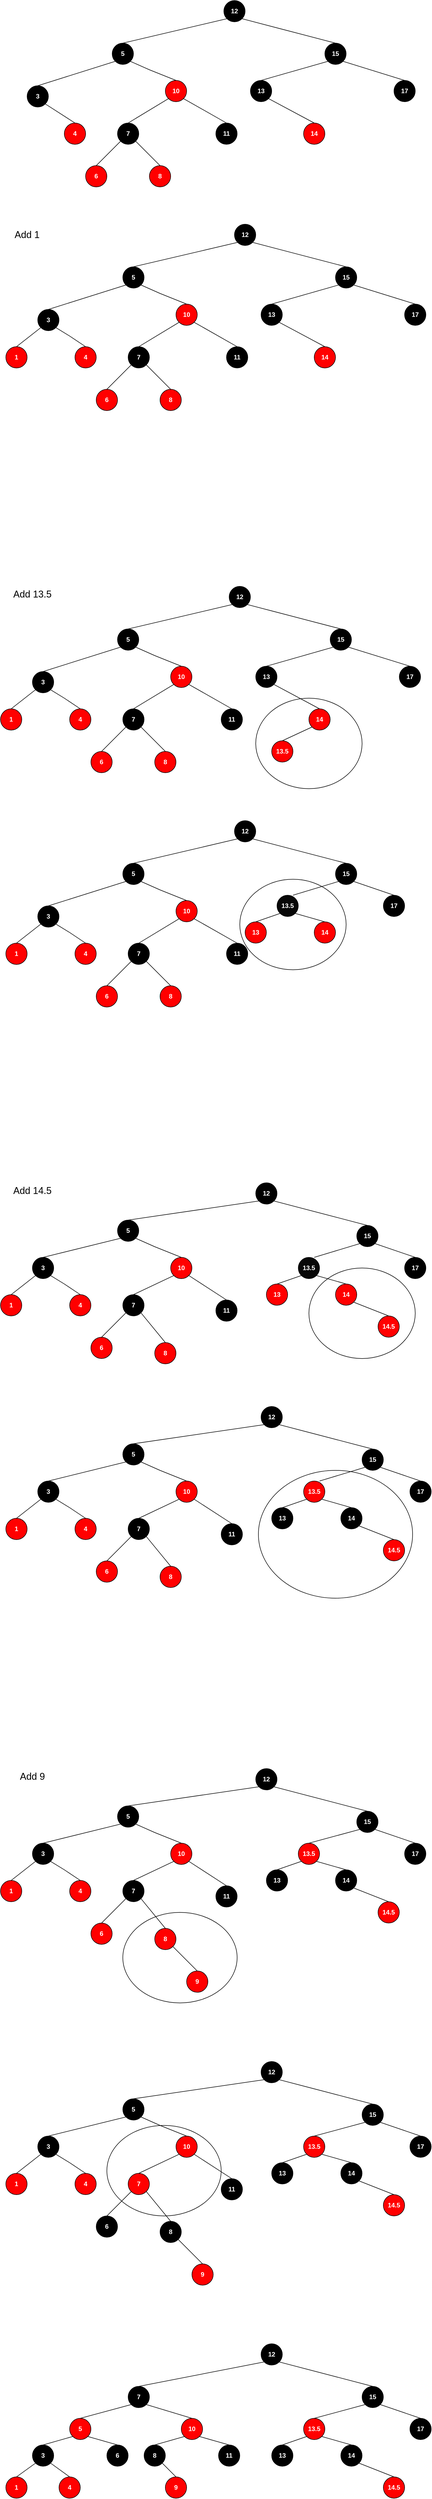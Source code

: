 <mxfile version="24.8.0">
  <diagram name="Page-1" id="nRpYfQl2P5jm4rqaYQXW">
    <mxGraphModel dx="1050" dy="522" grid="1" gridSize="10" guides="1" tooltips="1" connect="1" arrows="1" fold="1" page="1" pageScale="1" pageWidth="850" pageHeight="1100" math="0" shadow="0">
      <root>
        <mxCell id="0" />
        <mxCell id="1" parent="0" />
        <mxCell id="rZtnTcQlP8RqxVRW8Rxv-1" value="12" style="ellipse;whiteSpace=wrap;html=1;aspect=fixed;fillColor=#000000;strokeColor=#000000;fontColor=#FFFFFF;fontStyle=1" vertex="1" parent="1">
          <mxGeometry x="440" y="40" width="40" height="40" as="geometry" />
        </mxCell>
        <mxCell id="rZtnTcQlP8RqxVRW8Rxv-2" value="5" style="ellipse;whiteSpace=wrap;html=1;aspect=fixed;fontColor=#FFFFFF;fillColor=#000000;fontStyle=1" vertex="1" parent="1">
          <mxGeometry x="230" y="120" width="40" height="40" as="geometry" />
        </mxCell>
        <mxCell id="rZtnTcQlP8RqxVRW8Rxv-3" value="15" style="ellipse;whiteSpace=wrap;html=1;aspect=fixed;fontColor=#FFFFFF;fillColor=#000000;fontStyle=1" vertex="1" parent="1">
          <mxGeometry x="630" y="120" width="40" height="40" as="geometry" />
        </mxCell>
        <mxCell id="rZtnTcQlP8RqxVRW8Rxv-4" value="10" style="ellipse;whiteSpace=wrap;html=1;aspect=fixed;fontColor=#FFFFFF;fillColor=#FF0000;fontStyle=1" vertex="1" parent="1">
          <mxGeometry x="330" y="190" width="40" height="40" as="geometry" />
        </mxCell>
        <mxCell id="rZtnTcQlP8RqxVRW8Rxv-5" value="3" style="ellipse;whiteSpace=wrap;html=1;aspect=fixed;fontColor=#FFFFFF;fillColor=#000000;fontStyle=1" vertex="1" parent="1">
          <mxGeometry x="70" y="200" width="40" height="40" as="geometry" />
        </mxCell>
        <mxCell id="rZtnTcQlP8RqxVRW8Rxv-6" value="17" style="ellipse;whiteSpace=wrap;html=1;aspect=fixed;fontColor=#FFFFFF;fillColor=#000000;fontStyle=1" vertex="1" parent="1">
          <mxGeometry x="760" y="190" width="40" height="40" as="geometry" />
        </mxCell>
        <mxCell id="rZtnTcQlP8RqxVRW8Rxv-8" value="13" style="ellipse;whiteSpace=wrap;html=1;aspect=fixed;fontColor=#FFFFFF;fillColor=#000000;fontStyle=1" vertex="1" parent="1">
          <mxGeometry x="490" y="190" width="40" height="40" as="geometry" />
        </mxCell>
        <mxCell id="rZtnTcQlP8RqxVRW8Rxv-9" value="7" style="ellipse;whiteSpace=wrap;html=1;aspect=fixed;fontColor=#FFFFFF;fillColor=#000000;fontStyle=1" vertex="1" parent="1">
          <mxGeometry x="240" y="270" width="40" height="40" as="geometry" />
        </mxCell>
        <mxCell id="rZtnTcQlP8RqxVRW8Rxv-11" value="4" style="ellipse;whiteSpace=wrap;html=1;aspect=fixed;fontColor=#FFFFFF;fillColor=#FF0000;fontStyle=1" vertex="1" parent="1">
          <mxGeometry x="140" y="270" width="40" height="40" as="geometry" />
        </mxCell>
        <mxCell id="rZtnTcQlP8RqxVRW8Rxv-14" value="11" style="ellipse;whiteSpace=wrap;html=1;aspect=fixed;fontColor=#FFFFFF;fillColor=#000000;fontStyle=1" vertex="1" parent="1">
          <mxGeometry x="425" y="270" width="40" height="40" as="geometry" />
        </mxCell>
        <mxCell id="rZtnTcQlP8RqxVRW8Rxv-15" value="14" style="ellipse;whiteSpace=wrap;html=1;aspect=fixed;fontColor=#FFFFFF;fillColor=#FF0000;fontStyle=1" vertex="1" parent="1">
          <mxGeometry x="590" y="270" width="40" height="40" as="geometry" />
        </mxCell>
        <mxCell id="rZtnTcQlP8RqxVRW8Rxv-16" value="6" style="ellipse;whiteSpace=wrap;html=1;aspect=fixed;fontColor=#FFFFFF;fillColor=#FF0000;fontStyle=1" vertex="1" parent="1">
          <mxGeometry x="180" y="350" width="40" height="40" as="geometry" />
        </mxCell>
        <mxCell id="rZtnTcQlP8RqxVRW8Rxv-18" value="8" style="ellipse;whiteSpace=wrap;html=1;aspect=fixed;fontColor=#FFFFFF;fillColor=#FF0000;fontStyle=1" vertex="1" parent="1">
          <mxGeometry x="300" y="350" width="40" height="40" as="geometry" />
        </mxCell>
        <mxCell id="rZtnTcQlP8RqxVRW8Rxv-20" value="" style="endArrow=none;html=1;rounded=0;entryX=0;entryY=1;entryDx=0;entryDy=0;exitX=0.5;exitY=0;exitDx=0;exitDy=0;" edge="1" parent="1" source="rZtnTcQlP8RqxVRW8Rxv-2" target="rZtnTcQlP8RqxVRW8Rxv-1">
          <mxGeometry width="50" height="50" relative="1" as="geometry">
            <mxPoint x="520" y="280" as="sourcePoint" />
            <mxPoint x="570" y="230" as="targetPoint" />
          </mxGeometry>
        </mxCell>
        <mxCell id="rZtnTcQlP8RqxVRW8Rxv-21" value="" style="endArrow=none;html=1;rounded=0;entryX=1;entryY=1;entryDx=0;entryDy=0;exitX=0.5;exitY=0;exitDx=0;exitDy=0;" edge="1" parent="1" source="rZtnTcQlP8RqxVRW8Rxv-3" target="rZtnTcQlP8RqxVRW8Rxv-1">
          <mxGeometry width="50" height="50" relative="1" as="geometry">
            <mxPoint x="560" y="120" as="sourcePoint" />
            <mxPoint x="456" y="84" as="targetPoint" />
          </mxGeometry>
        </mxCell>
        <mxCell id="rZtnTcQlP8RqxVRW8Rxv-22" value="" style="endArrow=none;html=1;rounded=0;exitX=0.5;exitY=0;exitDx=0;exitDy=0;entryX=0;entryY=1;entryDx=0;entryDy=0;" edge="1" parent="1" source="rZtnTcQlP8RqxVRW8Rxv-5" target="rZtnTcQlP8RqxVRW8Rxv-2">
          <mxGeometry width="50" height="50" relative="1" as="geometry">
            <mxPoint x="164" y="190" as="sourcePoint" />
            <mxPoint x="237" y="170" as="targetPoint" />
          </mxGeometry>
        </mxCell>
        <mxCell id="rZtnTcQlP8RqxVRW8Rxv-23" value="" style="endArrow=none;html=1;rounded=0;entryX=1;entryY=1;entryDx=0;entryDy=0;exitX=0.5;exitY=0;exitDx=0;exitDy=0;" edge="1" parent="1" source="rZtnTcQlP8RqxVRW8Rxv-4" target="rZtnTcQlP8RqxVRW8Rxv-2">
          <mxGeometry width="50" height="50" relative="1" as="geometry">
            <mxPoint x="158" y="193" as="sourcePoint" />
            <mxPoint x="254" y="158" as="targetPoint" />
            <Array as="points">
              <mxPoint x="300" y="170" />
            </Array>
          </mxGeometry>
        </mxCell>
        <mxCell id="rZtnTcQlP8RqxVRW8Rxv-24" value="" style="endArrow=none;html=1;rounded=0;entryX=1;entryY=1;entryDx=0;entryDy=0;exitX=0.5;exitY=0;exitDx=0;exitDy=0;" edge="1" parent="1" source="rZtnTcQlP8RqxVRW8Rxv-6" target="rZtnTcQlP8RqxVRW8Rxv-3">
          <mxGeometry width="50" height="50" relative="1" as="geometry">
            <mxPoint x="742" y="190" as="sourcePoint" />
            <mxPoint x="670" y="138" as="targetPoint" />
          </mxGeometry>
        </mxCell>
        <mxCell id="rZtnTcQlP8RqxVRW8Rxv-25" value="" style="endArrow=none;html=1;rounded=0;entryX=1;entryY=1;entryDx=0;entryDy=0;exitX=0.5;exitY=0;exitDx=0;exitDy=0;" edge="1" parent="1" source="rZtnTcQlP8RqxVRW8Rxv-15" target="rZtnTcQlP8RqxVRW8Rxv-8">
          <mxGeometry width="50" height="50" relative="1" as="geometry">
            <mxPoint x="746" y="276" as="sourcePoint" />
            <mxPoint x="650" y="210" as="targetPoint" />
          </mxGeometry>
        </mxCell>
        <mxCell id="rZtnTcQlP8RqxVRW8Rxv-26" value="" style="endArrow=none;html=1;rounded=0;entryX=0;entryY=1;entryDx=0;entryDy=0;exitX=0.5;exitY=0;exitDx=0;exitDy=0;" edge="1" parent="1" source="rZtnTcQlP8RqxVRW8Rxv-8" target="rZtnTcQlP8RqxVRW8Rxv-3">
          <mxGeometry width="50" height="50" relative="1" as="geometry">
            <mxPoint x="505.858" y="205.858" as="sourcePoint" />
            <mxPoint x="525.858" y="154.142" as="targetPoint" />
          </mxGeometry>
        </mxCell>
        <mxCell id="rZtnTcQlP8RqxVRW8Rxv-27" value="" style="endArrow=none;html=1;rounded=0;entryX=1;entryY=1;entryDx=0;entryDy=0;exitX=0.5;exitY=0;exitDx=0;exitDy=0;" edge="1" parent="1" source="rZtnTcQlP8RqxVRW8Rxv-11" target="rZtnTcQlP8RqxVRW8Rxv-5">
          <mxGeometry width="50" height="50" relative="1" as="geometry">
            <mxPoint x="180" y="262" as="sourcePoint" />
            <mxPoint x="108" y="210" as="targetPoint" />
          </mxGeometry>
        </mxCell>
        <mxCell id="rZtnTcQlP8RqxVRW8Rxv-28" value="" style="endArrow=none;html=1;rounded=0;entryX=0;entryY=1;entryDx=0;entryDy=0;exitX=0.5;exitY=0;exitDx=0;exitDy=0;" edge="1" parent="1" source="rZtnTcQlP8RqxVRW8Rxv-9" target="rZtnTcQlP8RqxVRW8Rxv-4">
          <mxGeometry width="50" height="50" relative="1" as="geometry">
            <mxPoint x="330" y="292" as="sourcePoint" />
            <mxPoint x="350" y="230" as="targetPoint" />
          </mxGeometry>
        </mxCell>
        <mxCell id="rZtnTcQlP8RqxVRW8Rxv-29" value="" style="endArrow=none;html=1;rounded=0;entryX=1;entryY=1;entryDx=0;entryDy=0;exitX=0.5;exitY=0;exitDx=0;exitDy=0;" edge="1" parent="1" source="rZtnTcQlP8RqxVRW8Rxv-14" target="rZtnTcQlP8RqxVRW8Rxv-4">
          <mxGeometry width="50" height="50" relative="1" as="geometry">
            <mxPoint x="330" y="290" as="sourcePoint" />
            <mxPoint x="360" y="240" as="targetPoint" />
          </mxGeometry>
        </mxCell>
        <mxCell id="rZtnTcQlP8RqxVRW8Rxv-30" value="" style="endArrow=none;html=1;rounded=0;entryX=0.5;entryY=0;entryDx=0;entryDy=0;exitX=0;exitY=1;exitDx=0;exitDy=0;" edge="1" parent="1" source="rZtnTcQlP8RqxVRW8Rxv-9" target="rZtnTcQlP8RqxVRW8Rxv-16">
          <mxGeometry width="50" height="50" relative="1" as="geometry">
            <mxPoint x="270" y="280" as="sourcePoint" />
            <mxPoint x="300" y="230" as="targetPoint" />
          </mxGeometry>
        </mxCell>
        <mxCell id="rZtnTcQlP8RqxVRW8Rxv-31" value="" style="endArrow=none;html=1;rounded=0;entryX=0.5;entryY=0;entryDx=0;entryDy=0;exitX=1;exitY=1;exitDx=0;exitDy=0;" edge="1" parent="1" source="rZtnTcQlP8RqxVRW8Rxv-9" target="rZtnTcQlP8RqxVRW8Rxv-18">
          <mxGeometry width="50" height="50" relative="1" as="geometry">
            <mxPoint x="256" y="314" as="sourcePoint" />
            <mxPoint x="230" y="360" as="targetPoint" />
          </mxGeometry>
        </mxCell>
        <mxCell id="rZtnTcQlP8RqxVRW8Rxv-32" value="12" style="ellipse;whiteSpace=wrap;html=1;aspect=fixed;fillColor=#000000;strokeColor=#000000;fontColor=#FFFFFF;fontStyle=1" vertex="1" parent="1">
          <mxGeometry x="460" y="460" width="40" height="40" as="geometry" />
        </mxCell>
        <mxCell id="rZtnTcQlP8RqxVRW8Rxv-33" value="5" style="ellipse;whiteSpace=wrap;html=1;aspect=fixed;fontColor=#FFFFFF;fillColor=#000000;fontStyle=1" vertex="1" parent="1">
          <mxGeometry x="250" y="540" width="40" height="40" as="geometry" />
        </mxCell>
        <mxCell id="rZtnTcQlP8RqxVRW8Rxv-34" value="15" style="ellipse;whiteSpace=wrap;html=1;aspect=fixed;fontColor=#FFFFFF;fillColor=#000000;fontStyle=1" vertex="1" parent="1">
          <mxGeometry x="650" y="540" width="40" height="40" as="geometry" />
        </mxCell>
        <mxCell id="rZtnTcQlP8RqxVRW8Rxv-35" value="10" style="ellipse;whiteSpace=wrap;html=1;aspect=fixed;fontColor=#FFFFFF;fillColor=#FF0000;fontStyle=1" vertex="1" parent="1">
          <mxGeometry x="350" y="610" width="40" height="40" as="geometry" />
        </mxCell>
        <mxCell id="rZtnTcQlP8RqxVRW8Rxv-36" value="3" style="ellipse;whiteSpace=wrap;html=1;aspect=fixed;fontColor=#FFFFFF;fillColor=#000000;fontStyle=1" vertex="1" parent="1">
          <mxGeometry x="90" y="620" width="40" height="40" as="geometry" />
        </mxCell>
        <mxCell id="rZtnTcQlP8RqxVRW8Rxv-37" value="17" style="ellipse;whiteSpace=wrap;html=1;aspect=fixed;fontColor=#FFFFFF;fillColor=#000000;fontStyle=1" vertex="1" parent="1">
          <mxGeometry x="780" y="610" width="40" height="40" as="geometry" />
        </mxCell>
        <mxCell id="rZtnTcQlP8RqxVRW8Rxv-38" value="13" style="ellipse;whiteSpace=wrap;html=1;aspect=fixed;fontColor=#FFFFFF;fillColor=#000000;fontStyle=1" vertex="1" parent="1">
          <mxGeometry x="510" y="610" width="40" height="40" as="geometry" />
        </mxCell>
        <mxCell id="rZtnTcQlP8RqxVRW8Rxv-39" value="7" style="ellipse;whiteSpace=wrap;html=1;aspect=fixed;fontColor=#FFFFFF;fillColor=#000000;fontStyle=1" vertex="1" parent="1">
          <mxGeometry x="260" y="690" width="40" height="40" as="geometry" />
        </mxCell>
        <mxCell id="rZtnTcQlP8RqxVRW8Rxv-40" value="4" style="ellipse;whiteSpace=wrap;html=1;aspect=fixed;fontColor=#FFFFFF;fillColor=#FF0000;fontStyle=1" vertex="1" parent="1">
          <mxGeometry x="160" y="690" width="40" height="40" as="geometry" />
        </mxCell>
        <mxCell id="rZtnTcQlP8RqxVRW8Rxv-41" value="11" style="ellipse;whiteSpace=wrap;html=1;aspect=fixed;fontColor=#FFFFFF;fillColor=#000000;fontStyle=1" vertex="1" parent="1">
          <mxGeometry x="445" y="690" width="40" height="40" as="geometry" />
        </mxCell>
        <mxCell id="rZtnTcQlP8RqxVRW8Rxv-42" value="14" style="ellipse;whiteSpace=wrap;html=1;aspect=fixed;fontColor=#FFFFFF;fillColor=#FF0000;fontStyle=1" vertex="1" parent="1">
          <mxGeometry x="610" y="690" width="40" height="40" as="geometry" />
        </mxCell>
        <mxCell id="rZtnTcQlP8RqxVRW8Rxv-43" value="6" style="ellipse;whiteSpace=wrap;html=1;aspect=fixed;fontColor=#FFFFFF;fillColor=#FF0000;fontStyle=1" vertex="1" parent="1">
          <mxGeometry x="200" y="770" width="40" height="40" as="geometry" />
        </mxCell>
        <mxCell id="rZtnTcQlP8RqxVRW8Rxv-44" value="8" style="ellipse;whiteSpace=wrap;html=1;aspect=fixed;fontColor=#FFFFFF;fillColor=#FF0000;fontStyle=1" vertex="1" parent="1">
          <mxGeometry x="320" y="770" width="40" height="40" as="geometry" />
        </mxCell>
        <mxCell id="rZtnTcQlP8RqxVRW8Rxv-45" value="" style="endArrow=none;html=1;rounded=0;entryX=0;entryY=1;entryDx=0;entryDy=0;exitX=0.5;exitY=0;exitDx=0;exitDy=0;" edge="1" parent="1" source="rZtnTcQlP8RqxVRW8Rxv-33" target="rZtnTcQlP8RqxVRW8Rxv-32">
          <mxGeometry width="50" height="50" relative="1" as="geometry">
            <mxPoint x="540" y="700" as="sourcePoint" />
            <mxPoint x="590" y="650" as="targetPoint" />
          </mxGeometry>
        </mxCell>
        <mxCell id="rZtnTcQlP8RqxVRW8Rxv-46" value="" style="endArrow=none;html=1;rounded=0;entryX=1;entryY=1;entryDx=0;entryDy=0;exitX=0.5;exitY=0;exitDx=0;exitDy=0;" edge="1" parent="1" source="rZtnTcQlP8RqxVRW8Rxv-34" target="rZtnTcQlP8RqxVRW8Rxv-32">
          <mxGeometry width="50" height="50" relative="1" as="geometry">
            <mxPoint x="580" y="540" as="sourcePoint" />
            <mxPoint x="476" y="504" as="targetPoint" />
          </mxGeometry>
        </mxCell>
        <mxCell id="rZtnTcQlP8RqxVRW8Rxv-47" value="" style="endArrow=none;html=1;rounded=0;exitX=0.5;exitY=0;exitDx=0;exitDy=0;entryX=0;entryY=1;entryDx=0;entryDy=0;" edge="1" parent="1" source="rZtnTcQlP8RqxVRW8Rxv-36" target="rZtnTcQlP8RqxVRW8Rxv-33">
          <mxGeometry width="50" height="50" relative="1" as="geometry">
            <mxPoint x="184" y="610" as="sourcePoint" />
            <mxPoint x="257" y="590" as="targetPoint" />
          </mxGeometry>
        </mxCell>
        <mxCell id="rZtnTcQlP8RqxVRW8Rxv-48" value="" style="endArrow=none;html=1;rounded=0;entryX=1;entryY=1;entryDx=0;entryDy=0;exitX=0.5;exitY=0;exitDx=0;exitDy=0;" edge="1" parent="1" source="rZtnTcQlP8RqxVRW8Rxv-35" target="rZtnTcQlP8RqxVRW8Rxv-33">
          <mxGeometry width="50" height="50" relative="1" as="geometry">
            <mxPoint x="178" y="613" as="sourcePoint" />
            <mxPoint x="274" y="578" as="targetPoint" />
            <Array as="points">
              <mxPoint x="320" y="590" />
            </Array>
          </mxGeometry>
        </mxCell>
        <mxCell id="rZtnTcQlP8RqxVRW8Rxv-49" value="" style="endArrow=none;html=1;rounded=0;entryX=1;entryY=1;entryDx=0;entryDy=0;exitX=0.5;exitY=0;exitDx=0;exitDy=0;" edge="1" parent="1" source="rZtnTcQlP8RqxVRW8Rxv-37" target="rZtnTcQlP8RqxVRW8Rxv-34">
          <mxGeometry width="50" height="50" relative="1" as="geometry">
            <mxPoint x="762" y="610" as="sourcePoint" />
            <mxPoint x="690" y="558" as="targetPoint" />
          </mxGeometry>
        </mxCell>
        <mxCell id="rZtnTcQlP8RqxVRW8Rxv-50" value="" style="endArrow=none;html=1;rounded=0;entryX=1;entryY=1;entryDx=0;entryDy=0;exitX=0.5;exitY=0;exitDx=0;exitDy=0;" edge="1" parent="1" source="rZtnTcQlP8RqxVRW8Rxv-42" target="rZtnTcQlP8RqxVRW8Rxv-38">
          <mxGeometry width="50" height="50" relative="1" as="geometry">
            <mxPoint x="766" y="696" as="sourcePoint" />
            <mxPoint x="670" y="630" as="targetPoint" />
          </mxGeometry>
        </mxCell>
        <mxCell id="rZtnTcQlP8RqxVRW8Rxv-51" value="" style="endArrow=none;html=1;rounded=0;entryX=0;entryY=1;entryDx=0;entryDy=0;exitX=0.5;exitY=0;exitDx=0;exitDy=0;" edge="1" parent="1" source="rZtnTcQlP8RqxVRW8Rxv-38" target="rZtnTcQlP8RqxVRW8Rxv-34">
          <mxGeometry width="50" height="50" relative="1" as="geometry">
            <mxPoint x="525.858" y="625.858" as="sourcePoint" />
            <mxPoint x="545.858" y="574.142" as="targetPoint" />
          </mxGeometry>
        </mxCell>
        <mxCell id="rZtnTcQlP8RqxVRW8Rxv-52" value="" style="endArrow=none;html=1;rounded=0;entryX=1;entryY=1;entryDx=0;entryDy=0;exitX=0.5;exitY=0;exitDx=0;exitDy=0;" edge="1" parent="1" source="rZtnTcQlP8RqxVRW8Rxv-40" target="rZtnTcQlP8RqxVRW8Rxv-36">
          <mxGeometry width="50" height="50" relative="1" as="geometry">
            <mxPoint x="200" y="682" as="sourcePoint" />
            <mxPoint x="128" y="630" as="targetPoint" />
            <Array as="points">
              <mxPoint x="150" y="670" />
            </Array>
          </mxGeometry>
        </mxCell>
        <mxCell id="rZtnTcQlP8RqxVRW8Rxv-53" value="" style="endArrow=none;html=1;rounded=0;entryX=0;entryY=1;entryDx=0;entryDy=0;exitX=0.5;exitY=0;exitDx=0;exitDy=0;" edge="1" parent="1" source="rZtnTcQlP8RqxVRW8Rxv-39" target="rZtnTcQlP8RqxVRW8Rxv-35">
          <mxGeometry width="50" height="50" relative="1" as="geometry">
            <mxPoint x="350" y="712" as="sourcePoint" />
            <mxPoint x="370" y="650" as="targetPoint" />
          </mxGeometry>
        </mxCell>
        <mxCell id="rZtnTcQlP8RqxVRW8Rxv-54" value="" style="endArrow=none;html=1;rounded=0;entryX=1;entryY=1;entryDx=0;entryDy=0;exitX=0.5;exitY=0;exitDx=0;exitDy=0;" edge="1" parent="1" source="rZtnTcQlP8RqxVRW8Rxv-41" target="rZtnTcQlP8RqxVRW8Rxv-35">
          <mxGeometry width="50" height="50" relative="1" as="geometry">
            <mxPoint x="350" y="710" as="sourcePoint" />
            <mxPoint x="380" y="660" as="targetPoint" />
          </mxGeometry>
        </mxCell>
        <mxCell id="rZtnTcQlP8RqxVRW8Rxv-55" value="" style="endArrow=none;html=1;rounded=0;entryX=0.5;entryY=0;entryDx=0;entryDy=0;exitX=0;exitY=1;exitDx=0;exitDy=0;" edge="1" parent="1" source="rZtnTcQlP8RqxVRW8Rxv-39" target="rZtnTcQlP8RqxVRW8Rxv-43">
          <mxGeometry width="50" height="50" relative="1" as="geometry">
            <mxPoint x="290" y="700" as="sourcePoint" />
            <mxPoint x="320" y="650" as="targetPoint" />
          </mxGeometry>
        </mxCell>
        <mxCell id="rZtnTcQlP8RqxVRW8Rxv-56" value="" style="endArrow=none;html=1;rounded=0;entryX=0.5;entryY=0;entryDx=0;entryDy=0;exitX=1;exitY=1;exitDx=0;exitDy=0;" edge="1" parent="1" source="rZtnTcQlP8RqxVRW8Rxv-39" target="rZtnTcQlP8RqxVRW8Rxv-44">
          <mxGeometry width="50" height="50" relative="1" as="geometry">
            <mxPoint x="276" y="734" as="sourcePoint" />
            <mxPoint x="250" y="780" as="targetPoint" />
          </mxGeometry>
        </mxCell>
        <mxCell id="rZtnTcQlP8RqxVRW8Rxv-57" value="1" style="ellipse;whiteSpace=wrap;html=1;aspect=fixed;fontColor=#FFFFFF;fillColor=#FF0000;fontStyle=1" vertex="1" parent="1">
          <mxGeometry x="30" y="690" width="40" height="40" as="geometry" />
        </mxCell>
        <mxCell id="rZtnTcQlP8RqxVRW8Rxv-61" value="" style="endArrow=none;html=1;rounded=0;exitX=0.5;exitY=0;exitDx=0;exitDy=0;entryX=0;entryY=1;entryDx=0;entryDy=0;" edge="1" parent="1" source="rZtnTcQlP8RqxVRW8Rxv-57" target="rZtnTcQlP8RqxVRW8Rxv-36">
          <mxGeometry width="50" height="50" relative="1" as="geometry">
            <mxPoint x="-56" y="696" as="sourcePoint" />
            <mxPoint x="90" y="650" as="targetPoint" />
          </mxGeometry>
        </mxCell>
        <mxCell id="rZtnTcQlP8RqxVRW8Rxv-62" value="12" style="ellipse;whiteSpace=wrap;html=1;aspect=fixed;fillColor=#000000;strokeColor=#000000;fontColor=#FFFFFF;fontStyle=1" vertex="1" parent="1">
          <mxGeometry x="450" y="1140" width="40" height="40" as="geometry" />
        </mxCell>
        <mxCell id="rZtnTcQlP8RqxVRW8Rxv-63" value="5" style="ellipse;whiteSpace=wrap;html=1;aspect=fixed;fontColor=#FFFFFF;fillColor=#000000;fontStyle=1" vertex="1" parent="1">
          <mxGeometry x="240" y="1220" width="40" height="40" as="geometry" />
        </mxCell>
        <mxCell id="rZtnTcQlP8RqxVRW8Rxv-64" value="15" style="ellipse;whiteSpace=wrap;html=1;aspect=fixed;fontColor=#FFFFFF;fillColor=#000000;fontStyle=1" vertex="1" parent="1">
          <mxGeometry x="640" y="1220" width="40" height="40" as="geometry" />
        </mxCell>
        <mxCell id="rZtnTcQlP8RqxVRW8Rxv-65" value="10" style="ellipse;whiteSpace=wrap;html=1;aspect=fixed;fontColor=#FFFFFF;fillColor=#FF0000;fontStyle=1" vertex="1" parent="1">
          <mxGeometry x="340" y="1290" width="40" height="40" as="geometry" />
        </mxCell>
        <mxCell id="rZtnTcQlP8RqxVRW8Rxv-66" value="3" style="ellipse;whiteSpace=wrap;html=1;aspect=fixed;fontColor=#FFFFFF;fillColor=#000000;fontStyle=1" vertex="1" parent="1">
          <mxGeometry x="80" y="1300" width="40" height="40" as="geometry" />
        </mxCell>
        <mxCell id="rZtnTcQlP8RqxVRW8Rxv-67" value="17" style="ellipse;whiteSpace=wrap;html=1;aspect=fixed;fontColor=#FFFFFF;fillColor=#000000;fontStyle=1" vertex="1" parent="1">
          <mxGeometry x="770" y="1290" width="40" height="40" as="geometry" />
        </mxCell>
        <mxCell id="rZtnTcQlP8RqxVRW8Rxv-68" value="13" style="ellipse;whiteSpace=wrap;html=1;aspect=fixed;fontColor=#FFFFFF;fillColor=#000000;fontStyle=1" vertex="1" parent="1">
          <mxGeometry x="500" y="1290" width="40" height="40" as="geometry" />
        </mxCell>
        <mxCell id="rZtnTcQlP8RqxVRW8Rxv-69" value="7" style="ellipse;whiteSpace=wrap;html=1;aspect=fixed;fontColor=#FFFFFF;fillColor=#000000;fontStyle=1" vertex="1" parent="1">
          <mxGeometry x="250" y="1370" width="40" height="40" as="geometry" />
        </mxCell>
        <mxCell id="rZtnTcQlP8RqxVRW8Rxv-70" value="4" style="ellipse;whiteSpace=wrap;html=1;aspect=fixed;fontColor=#FFFFFF;fillColor=#FF0000;fontStyle=1" vertex="1" parent="1">
          <mxGeometry x="150" y="1370" width="40" height="40" as="geometry" />
        </mxCell>
        <mxCell id="rZtnTcQlP8RqxVRW8Rxv-71" value="11" style="ellipse;whiteSpace=wrap;html=1;aspect=fixed;fontColor=#FFFFFF;fillColor=#000000;fontStyle=1" vertex="1" parent="1">
          <mxGeometry x="435" y="1370" width="40" height="40" as="geometry" />
        </mxCell>
        <mxCell id="rZtnTcQlP8RqxVRW8Rxv-72" value="14" style="ellipse;whiteSpace=wrap;html=1;aspect=fixed;fontColor=#FFFFFF;fillColor=#FF0000;fontStyle=1" vertex="1" parent="1">
          <mxGeometry x="600" y="1370" width="40" height="40" as="geometry" />
        </mxCell>
        <mxCell id="rZtnTcQlP8RqxVRW8Rxv-73" value="6" style="ellipse;whiteSpace=wrap;html=1;aspect=fixed;fontColor=#FFFFFF;fillColor=#FF0000;fontStyle=1" vertex="1" parent="1">
          <mxGeometry x="190" y="1450" width="40" height="40" as="geometry" />
        </mxCell>
        <mxCell id="rZtnTcQlP8RqxVRW8Rxv-74" value="8" style="ellipse;whiteSpace=wrap;html=1;aspect=fixed;fontColor=#FFFFFF;fillColor=#FF0000;fontStyle=1" vertex="1" parent="1">
          <mxGeometry x="310" y="1450" width="40" height="40" as="geometry" />
        </mxCell>
        <mxCell id="rZtnTcQlP8RqxVRW8Rxv-75" value="" style="endArrow=none;html=1;rounded=0;entryX=0;entryY=1;entryDx=0;entryDy=0;exitX=0.5;exitY=0;exitDx=0;exitDy=0;" edge="1" parent="1" source="rZtnTcQlP8RqxVRW8Rxv-63" target="rZtnTcQlP8RqxVRW8Rxv-62">
          <mxGeometry width="50" height="50" relative="1" as="geometry">
            <mxPoint x="530" y="1380" as="sourcePoint" />
            <mxPoint x="580" y="1330" as="targetPoint" />
          </mxGeometry>
        </mxCell>
        <mxCell id="rZtnTcQlP8RqxVRW8Rxv-76" value="" style="endArrow=none;html=1;rounded=0;entryX=1;entryY=1;entryDx=0;entryDy=0;exitX=0.5;exitY=0;exitDx=0;exitDy=0;" edge="1" parent="1" source="rZtnTcQlP8RqxVRW8Rxv-64" target="rZtnTcQlP8RqxVRW8Rxv-62">
          <mxGeometry width="50" height="50" relative="1" as="geometry">
            <mxPoint x="570" y="1220" as="sourcePoint" />
            <mxPoint x="466" y="1184" as="targetPoint" />
          </mxGeometry>
        </mxCell>
        <mxCell id="rZtnTcQlP8RqxVRW8Rxv-77" value="" style="endArrow=none;html=1;rounded=0;exitX=0.5;exitY=0;exitDx=0;exitDy=0;entryX=0;entryY=1;entryDx=0;entryDy=0;" edge="1" parent="1" source="rZtnTcQlP8RqxVRW8Rxv-66" target="rZtnTcQlP8RqxVRW8Rxv-63">
          <mxGeometry width="50" height="50" relative="1" as="geometry">
            <mxPoint x="174" y="1290" as="sourcePoint" />
            <mxPoint x="247" y="1270" as="targetPoint" />
          </mxGeometry>
        </mxCell>
        <mxCell id="rZtnTcQlP8RqxVRW8Rxv-78" value="" style="endArrow=none;html=1;rounded=0;entryX=1;entryY=1;entryDx=0;entryDy=0;exitX=0.5;exitY=0;exitDx=0;exitDy=0;" edge="1" parent="1" source="rZtnTcQlP8RqxVRW8Rxv-65" target="rZtnTcQlP8RqxVRW8Rxv-63">
          <mxGeometry width="50" height="50" relative="1" as="geometry">
            <mxPoint x="168" y="1293" as="sourcePoint" />
            <mxPoint x="264" y="1258" as="targetPoint" />
            <Array as="points">
              <mxPoint x="310" y="1270" />
            </Array>
          </mxGeometry>
        </mxCell>
        <mxCell id="rZtnTcQlP8RqxVRW8Rxv-79" value="" style="endArrow=none;html=1;rounded=0;entryX=1;entryY=1;entryDx=0;entryDy=0;exitX=0.5;exitY=0;exitDx=0;exitDy=0;" edge="1" parent="1" source="rZtnTcQlP8RqxVRW8Rxv-67" target="rZtnTcQlP8RqxVRW8Rxv-64">
          <mxGeometry width="50" height="50" relative="1" as="geometry">
            <mxPoint x="752" y="1290" as="sourcePoint" />
            <mxPoint x="680" y="1238" as="targetPoint" />
          </mxGeometry>
        </mxCell>
        <mxCell id="rZtnTcQlP8RqxVRW8Rxv-80" value="" style="endArrow=none;html=1;rounded=0;entryX=1;entryY=1;entryDx=0;entryDy=0;exitX=0.5;exitY=0;exitDx=0;exitDy=0;" edge="1" parent="1" source="rZtnTcQlP8RqxVRW8Rxv-72" target="rZtnTcQlP8RqxVRW8Rxv-68">
          <mxGeometry width="50" height="50" relative="1" as="geometry">
            <mxPoint x="756" y="1376" as="sourcePoint" />
            <mxPoint x="660" y="1310" as="targetPoint" />
          </mxGeometry>
        </mxCell>
        <mxCell id="rZtnTcQlP8RqxVRW8Rxv-81" value="" style="endArrow=none;html=1;rounded=0;entryX=0;entryY=1;entryDx=0;entryDy=0;exitX=0.5;exitY=0;exitDx=0;exitDy=0;" edge="1" parent="1" source="rZtnTcQlP8RqxVRW8Rxv-68" target="rZtnTcQlP8RqxVRW8Rxv-64">
          <mxGeometry width="50" height="50" relative="1" as="geometry">
            <mxPoint x="515.858" y="1305.858" as="sourcePoint" />
            <mxPoint x="535.858" y="1254.142" as="targetPoint" />
          </mxGeometry>
        </mxCell>
        <mxCell id="rZtnTcQlP8RqxVRW8Rxv-82" value="" style="endArrow=none;html=1;rounded=0;entryX=1;entryY=1;entryDx=0;entryDy=0;exitX=0.5;exitY=0;exitDx=0;exitDy=0;" edge="1" parent="1" source="rZtnTcQlP8RqxVRW8Rxv-70" target="rZtnTcQlP8RqxVRW8Rxv-66">
          <mxGeometry width="50" height="50" relative="1" as="geometry">
            <mxPoint x="190" y="1362" as="sourcePoint" />
            <mxPoint x="118" y="1310" as="targetPoint" />
            <Array as="points">
              <mxPoint x="140" y="1350" />
            </Array>
          </mxGeometry>
        </mxCell>
        <mxCell id="rZtnTcQlP8RqxVRW8Rxv-83" value="" style="endArrow=none;html=1;rounded=0;entryX=0;entryY=1;entryDx=0;entryDy=0;exitX=0.5;exitY=0;exitDx=0;exitDy=0;" edge="1" parent="1" source="rZtnTcQlP8RqxVRW8Rxv-69" target="rZtnTcQlP8RqxVRW8Rxv-65">
          <mxGeometry width="50" height="50" relative="1" as="geometry">
            <mxPoint x="340" y="1392" as="sourcePoint" />
            <mxPoint x="360" y="1330" as="targetPoint" />
          </mxGeometry>
        </mxCell>
        <mxCell id="rZtnTcQlP8RqxVRW8Rxv-84" value="" style="endArrow=none;html=1;rounded=0;entryX=1;entryY=1;entryDx=0;entryDy=0;exitX=0.5;exitY=0;exitDx=0;exitDy=0;" edge="1" parent="1" source="rZtnTcQlP8RqxVRW8Rxv-71" target="rZtnTcQlP8RqxVRW8Rxv-65">
          <mxGeometry width="50" height="50" relative="1" as="geometry">
            <mxPoint x="340" y="1390" as="sourcePoint" />
            <mxPoint x="370" y="1340" as="targetPoint" />
          </mxGeometry>
        </mxCell>
        <mxCell id="rZtnTcQlP8RqxVRW8Rxv-85" value="" style="endArrow=none;html=1;rounded=0;entryX=0.5;entryY=0;entryDx=0;entryDy=0;exitX=0;exitY=1;exitDx=0;exitDy=0;" edge="1" parent="1" source="rZtnTcQlP8RqxVRW8Rxv-69" target="rZtnTcQlP8RqxVRW8Rxv-73">
          <mxGeometry width="50" height="50" relative="1" as="geometry">
            <mxPoint x="280" y="1380" as="sourcePoint" />
            <mxPoint x="310" y="1330" as="targetPoint" />
          </mxGeometry>
        </mxCell>
        <mxCell id="rZtnTcQlP8RqxVRW8Rxv-86" value="" style="endArrow=none;html=1;rounded=0;entryX=0.5;entryY=0;entryDx=0;entryDy=0;exitX=1;exitY=1;exitDx=0;exitDy=0;" edge="1" parent="1" source="rZtnTcQlP8RqxVRW8Rxv-69" target="rZtnTcQlP8RqxVRW8Rxv-74">
          <mxGeometry width="50" height="50" relative="1" as="geometry">
            <mxPoint x="266" y="1414" as="sourcePoint" />
            <mxPoint x="240" y="1460" as="targetPoint" />
          </mxGeometry>
        </mxCell>
        <mxCell id="rZtnTcQlP8RqxVRW8Rxv-87" value="1" style="ellipse;whiteSpace=wrap;html=1;aspect=fixed;fontColor=#FFFFFF;fillColor=#FF0000;fontStyle=1" vertex="1" parent="1">
          <mxGeometry x="20" y="1370" width="40" height="40" as="geometry" />
        </mxCell>
        <mxCell id="rZtnTcQlP8RqxVRW8Rxv-88" value="" style="endArrow=none;html=1;rounded=0;exitX=0.5;exitY=0;exitDx=0;exitDy=0;entryX=0;entryY=1;entryDx=0;entryDy=0;" edge="1" parent="1" source="rZtnTcQlP8RqxVRW8Rxv-87" target="rZtnTcQlP8RqxVRW8Rxv-66">
          <mxGeometry width="50" height="50" relative="1" as="geometry">
            <mxPoint x="-66" y="1376" as="sourcePoint" />
            <mxPoint x="80" y="1330" as="targetPoint" />
          </mxGeometry>
        </mxCell>
        <mxCell id="rZtnTcQlP8RqxVRW8Rxv-89" value="13.5" style="ellipse;whiteSpace=wrap;html=1;aspect=fixed;fontColor=#FFFFFF;fillColor=#FF0000;fontStyle=1" vertex="1" parent="1">
          <mxGeometry x="530" y="1430" width="40" height="40" as="geometry" />
        </mxCell>
        <mxCell id="rZtnTcQlP8RqxVRW8Rxv-90" value="" style="endArrow=none;html=1;rounded=0;entryX=0.5;entryY=0;entryDx=0;entryDy=0;exitX=0;exitY=1;exitDx=0;exitDy=0;" edge="1" parent="1" source="rZtnTcQlP8RqxVRW8Rxv-72" target="rZtnTcQlP8RqxVRW8Rxv-89">
          <mxGeometry width="50" height="50" relative="1" as="geometry">
            <mxPoint x="596" y="1406" as="sourcePoint" />
            <mxPoint x="510" y="1360" as="targetPoint" />
          </mxGeometry>
        </mxCell>
        <mxCell id="rZtnTcQlP8RqxVRW8Rxv-92" value="12" style="ellipse;whiteSpace=wrap;html=1;aspect=fixed;fillColor=#000000;strokeColor=#000000;fontColor=#FFFFFF;fontStyle=1" vertex="1" parent="1">
          <mxGeometry x="460" y="1580" width="40" height="40" as="geometry" />
        </mxCell>
        <mxCell id="rZtnTcQlP8RqxVRW8Rxv-93" value="5" style="ellipse;whiteSpace=wrap;html=1;aspect=fixed;fontColor=#FFFFFF;fillColor=#000000;fontStyle=1" vertex="1" parent="1">
          <mxGeometry x="250" y="1660" width="40" height="40" as="geometry" />
        </mxCell>
        <mxCell id="rZtnTcQlP8RqxVRW8Rxv-94" value="15" style="ellipse;whiteSpace=wrap;html=1;aspect=fixed;fontColor=#FFFFFF;fillColor=#000000;fontStyle=1" vertex="1" parent="1">
          <mxGeometry x="650" y="1660" width="40" height="40" as="geometry" />
        </mxCell>
        <mxCell id="rZtnTcQlP8RqxVRW8Rxv-95" value="10" style="ellipse;whiteSpace=wrap;html=1;aspect=fixed;fontColor=#FFFFFF;fillColor=#FF0000;fontStyle=1" vertex="1" parent="1">
          <mxGeometry x="350" y="1730" width="40" height="40" as="geometry" />
        </mxCell>
        <mxCell id="rZtnTcQlP8RqxVRW8Rxv-96" value="3" style="ellipse;whiteSpace=wrap;html=1;aspect=fixed;fontColor=#FFFFFF;fillColor=#000000;fontStyle=1" vertex="1" parent="1">
          <mxGeometry x="90" y="1740" width="40" height="40" as="geometry" />
        </mxCell>
        <mxCell id="rZtnTcQlP8RqxVRW8Rxv-97" value="17" style="ellipse;whiteSpace=wrap;html=1;aspect=fixed;fontColor=#FFFFFF;fillColor=#000000;fontStyle=1" vertex="1" parent="1">
          <mxGeometry x="740" y="1720" width="40" height="40" as="geometry" />
        </mxCell>
        <mxCell id="rZtnTcQlP8RqxVRW8Rxv-98" value="13" style="ellipse;whiteSpace=wrap;html=1;aspect=fixed;fontColor=#FFFFFF;fillColor=#FF0000;fontStyle=1" vertex="1" parent="1">
          <mxGeometry x="480" y="1770" width="40" height="40" as="geometry" />
        </mxCell>
        <mxCell id="rZtnTcQlP8RqxVRW8Rxv-99" value="7" style="ellipse;whiteSpace=wrap;html=1;aspect=fixed;fontColor=#FFFFFF;fillColor=#000000;fontStyle=1" vertex="1" parent="1">
          <mxGeometry x="260" y="1810" width="40" height="40" as="geometry" />
        </mxCell>
        <mxCell id="rZtnTcQlP8RqxVRW8Rxv-100" value="4" style="ellipse;whiteSpace=wrap;html=1;aspect=fixed;fontColor=#FFFFFF;fillColor=#FF0000;fontStyle=1" vertex="1" parent="1">
          <mxGeometry x="160" y="1810" width="40" height="40" as="geometry" />
        </mxCell>
        <mxCell id="rZtnTcQlP8RqxVRW8Rxv-101" value="11" style="ellipse;whiteSpace=wrap;html=1;aspect=fixed;fontColor=#FFFFFF;fillColor=#000000;fontStyle=1" vertex="1" parent="1">
          <mxGeometry x="445" y="1810" width="40" height="40" as="geometry" />
        </mxCell>
        <mxCell id="rZtnTcQlP8RqxVRW8Rxv-102" value="14" style="ellipse;whiteSpace=wrap;html=1;aspect=fixed;fontColor=#FFFFFF;fillColor=#FF0000;fontStyle=1" vertex="1" parent="1">
          <mxGeometry x="610" y="1770" width="40" height="40" as="geometry" />
        </mxCell>
        <mxCell id="rZtnTcQlP8RqxVRW8Rxv-103" value="6" style="ellipse;whiteSpace=wrap;html=1;aspect=fixed;fontColor=#FFFFFF;fillColor=#FF0000;fontStyle=1" vertex="1" parent="1">
          <mxGeometry x="200" y="1890" width="40" height="40" as="geometry" />
        </mxCell>
        <mxCell id="rZtnTcQlP8RqxVRW8Rxv-104" value="8" style="ellipse;whiteSpace=wrap;html=1;aspect=fixed;fontColor=#FFFFFF;fillColor=#FF0000;fontStyle=1" vertex="1" parent="1">
          <mxGeometry x="320" y="1890" width="40" height="40" as="geometry" />
        </mxCell>
        <mxCell id="rZtnTcQlP8RqxVRW8Rxv-105" value="" style="endArrow=none;html=1;rounded=0;entryX=0;entryY=1;entryDx=0;entryDy=0;exitX=0.5;exitY=0;exitDx=0;exitDy=0;" edge="1" parent="1" source="rZtnTcQlP8RqxVRW8Rxv-93" target="rZtnTcQlP8RqxVRW8Rxv-92">
          <mxGeometry width="50" height="50" relative="1" as="geometry">
            <mxPoint x="540" y="1820" as="sourcePoint" />
            <mxPoint x="590" y="1770" as="targetPoint" />
          </mxGeometry>
        </mxCell>
        <mxCell id="rZtnTcQlP8RqxVRW8Rxv-106" value="" style="endArrow=none;html=1;rounded=0;entryX=1;entryY=1;entryDx=0;entryDy=0;exitX=0.5;exitY=0;exitDx=0;exitDy=0;" edge="1" parent="1" source="rZtnTcQlP8RqxVRW8Rxv-94" target="rZtnTcQlP8RqxVRW8Rxv-92">
          <mxGeometry width="50" height="50" relative="1" as="geometry">
            <mxPoint x="580" y="1660" as="sourcePoint" />
            <mxPoint x="476" y="1624" as="targetPoint" />
          </mxGeometry>
        </mxCell>
        <mxCell id="rZtnTcQlP8RqxVRW8Rxv-107" value="" style="endArrow=none;html=1;rounded=0;exitX=0.5;exitY=0;exitDx=0;exitDy=0;entryX=0;entryY=1;entryDx=0;entryDy=0;" edge="1" parent="1" source="rZtnTcQlP8RqxVRW8Rxv-96" target="rZtnTcQlP8RqxVRW8Rxv-93">
          <mxGeometry width="50" height="50" relative="1" as="geometry">
            <mxPoint x="184" y="1730" as="sourcePoint" />
            <mxPoint x="257" y="1710" as="targetPoint" />
          </mxGeometry>
        </mxCell>
        <mxCell id="rZtnTcQlP8RqxVRW8Rxv-108" value="" style="endArrow=none;html=1;rounded=0;entryX=1;entryY=1;entryDx=0;entryDy=0;exitX=0.5;exitY=0;exitDx=0;exitDy=0;" edge="1" parent="1" source="rZtnTcQlP8RqxVRW8Rxv-95" target="rZtnTcQlP8RqxVRW8Rxv-93">
          <mxGeometry width="50" height="50" relative="1" as="geometry">
            <mxPoint x="178" y="1733" as="sourcePoint" />
            <mxPoint x="274" y="1698" as="targetPoint" />
            <Array as="points">
              <mxPoint x="320" y="1710" />
            </Array>
          </mxGeometry>
        </mxCell>
        <mxCell id="rZtnTcQlP8RqxVRW8Rxv-109" value="" style="endArrow=none;html=1;rounded=0;entryX=1;entryY=1;entryDx=0;entryDy=0;exitX=0.5;exitY=0;exitDx=0;exitDy=0;" edge="1" parent="1" source="rZtnTcQlP8RqxVRW8Rxv-97" target="rZtnTcQlP8RqxVRW8Rxv-94">
          <mxGeometry width="50" height="50" relative="1" as="geometry">
            <mxPoint x="762" y="1730" as="sourcePoint" />
            <mxPoint x="690" y="1678" as="targetPoint" />
          </mxGeometry>
        </mxCell>
        <mxCell id="rZtnTcQlP8RqxVRW8Rxv-110" value="" style="endArrow=none;html=1;rounded=0;entryX=0.5;entryY=0;entryDx=0;entryDy=0;exitX=0;exitY=1;exitDx=0;exitDy=0;" edge="1" parent="1" source="rZtnTcQlP8RqxVRW8Rxv-119" target="rZtnTcQlP8RqxVRW8Rxv-98">
          <mxGeometry width="50" height="50" relative="1" as="geometry">
            <mxPoint x="766" y="1816" as="sourcePoint" />
            <mxPoint x="670" y="1750" as="targetPoint" />
          </mxGeometry>
        </mxCell>
        <mxCell id="rZtnTcQlP8RqxVRW8Rxv-111" value="" style="endArrow=none;html=1;rounded=0;entryX=0;entryY=1;entryDx=0;entryDy=0;" edge="1" parent="1" target="rZtnTcQlP8RqxVRW8Rxv-94">
          <mxGeometry width="50" height="50" relative="1" as="geometry">
            <mxPoint x="570" y="1720" as="sourcePoint" />
            <mxPoint x="545.858" y="1694.142" as="targetPoint" />
          </mxGeometry>
        </mxCell>
        <mxCell id="rZtnTcQlP8RqxVRW8Rxv-112" value="" style="endArrow=none;html=1;rounded=0;entryX=1;entryY=1;entryDx=0;entryDy=0;exitX=0.5;exitY=0;exitDx=0;exitDy=0;" edge="1" parent="1" source="rZtnTcQlP8RqxVRW8Rxv-100" target="rZtnTcQlP8RqxVRW8Rxv-96">
          <mxGeometry width="50" height="50" relative="1" as="geometry">
            <mxPoint x="200" y="1802" as="sourcePoint" />
            <mxPoint x="128" y="1750" as="targetPoint" />
            <Array as="points">
              <mxPoint x="150" y="1790" />
            </Array>
          </mxGeometry>
        </mxCell>
        <mxCell id="rZtnTcQlP8RqxVRW8Rxv-113" value="" style="endArrow=none;html=1;rounded=0;entryX=0;entryY=1;entryDx=0;entryDy=0;exitX=0.5;exitY=0;exitDx=0;exitDy=0;" edge="1" parent="1" source="rZtnTcQlP8RqxVRW8Rxv-99" target="rZtnTcQlP8RqxVRW8Rxv-95">
          <mxGeometry width="50" height="50" relative="1" as="geometry">
            <mxPoint x="350" y="1832" as="sourcePoint" />
            <mxPoint x="370" y="1770" as="targetPoint" />
          </mxGeometry>
        </mxCell>
        <mxCell id="rZtnTcQlP8RqxVRW8Rxv-114" value="" style="endArrow=none;html=1;rounded=0;entryX=1;entryY=1;entryDx=0;entryDy=0;exitX=0.5;exitY=0;exitDx=0;exitDy=0;" edge="1" parent="1" source="rZtnTcQlP8RqxVRW8Rxv-101" target="rZtnTcQlP8RqxVRW8Rxv-95">
          <mxGeometry width="50" height="50" relative="1" as="geometry">
            <mxPoint x="350" y="1830" as="sourcePoint" />
            <mxPoint x="380" y="1780" as="targetPoint" />
          </mxGeometry>
        </mxCell>
        <mxCell id="rZtnTcQlP8RqxVRW8Rxv-115" value="" style="endArrow=none;html=1;rounded=0;entryX=0.5;entryY=0;entryDx=0;entryDy=0;exitX=0;exitY=1;exitDx=0;exitDy=0;" edge="1" parent="1" source="rZtnTcQlP8RqxVRW8Rxv-99" target="rZtnTcQlP8RqxVRW8Rxv-103">
          <mxGeometry width="50" height="50" relative="1" as="geometry">
            <mxPoint x="290" y="1820" as="sourcePoint" />
            <mxPoint x="320" y="1770" as="targetPoint" />
          </mxGeometry>
        </mxCell>
        <mxCell id="rZtnTcQlP8RqxVRW8Rxv-116" value="" style="endArrow=none;html=1;rounded=0;entryX=0.5;entryY=0;entryDx=0;entryDy=0;exitX=1;exitY=1;exitDx=0;exitDy=0;" edge="1" parent="1" source="rZtnTcQlP8RqxVRW8Rxv-99" target="rZtnTcQlP8RqxVRW8Rxv-104">
          <mxGeometry width="50" height="50" relative="1" as="geometry">
            <mxPoint x="276" y="1854" as="sourcePoint" />
            <mxPoint x="250" y="1900" as="targetPoint" />
          </mxGeometry>
        </mxCell>
        <mxCell id="rZtnTcQlP8RqxVRW8Rxv-117" value="1" style="ellipse;whiteSpace=wrap;html=1;aspect=fixed;fontColor=#FFFFFF;fillColor=#FF0000;fontStyle=1" vertex="1" parent="1">
          <mxGeometry x="30" y="1810" width="40" height="40" as="geometry" />
        </mxCell>
        <mxCell id="rZtnTcQlP8RqxVRW8Rxv-118" value="" style="endArrow=none;html=1;rounded=0;exitX=0.5;exitY=0;exitDx=0;exitDy=0;entryX=0;entryY=1;entryDx=0;entryDy=0;" edge="1" parent="1" source="rZtnTcQlP8RqxVRW8Rxv-117" target="rZtnTcQlP8RqxVRW8Rxv-96">
          <mxGeometry width="50" height="50" relative="1" as="geometry">
            <mxPoint x="-56" y="1816" as="sourcePoint" />
            <mxPoint x="90" y="1770" as="targetPoint" />
          </mxGeometry>
        </mxCell>
        <mxCell id="rZtnTcQlP8RqxVRW8Rxv-119" value="13.5" style="ellipse;whiteSpace=wrap;html=1;aspect=fixed;fontColor=#FFFFFF;fillColor=#080808;fontStyle=1" vertex="1" parent="1">
          <mxGeometry x="540" y="1720" width="40" height="40" as="geometry" />
        </mxCell>
        <mxCell id="rZtnTcQlP8RqxVRW8Rxv-120" value="" style="endArrow=none;html=1;rounded=0;exitX=0.5;exitY=0;exitDx=0;exitDy=0;entryX=1;entryY=1;entryDx=0;entryDy=0;" edge="1" parent="1" source="rZtnTcQlP8RqxVRW8Rxv-102" target="rZtnTcQlP8RqxVRW8Rxv-119">
          <mxGeometry width="50" height="50" relative="1" as="geometry">
            <mxPoint x="606" y="1846" as="sourcePoint" />
            <mxPoint x="550" y="1840" as="targetPoint" />
          </mxGeometry>
        </mxCell>
        <mxCell id="rZtnTcQlP8RqxVRW8Rxv-121" value="12" style="ellipse;whiteSpace=wrap;html=1;aspect=fixed;fillColor=#000000;strokeColor=#000000;fontColor=#FFFFFF;fontStyle=1" vertex="1" parent="1">
          <mxGeometry x="500" y="2260" width="40" height="40" as="geometry" />
        </mxCell>
        <mxCell id="rZtnTcQlP8RqxVRW8Rxv-122" value="5" style="ellipse;whiteSpace=wrap;html=1;aspect=fixed;fontColor=#FFFFFF;fillColor=#000000;fontStyle=1" vertex="1" parent="1">
          <mxGeometry x="240" y="2330" width="40" height="40" as="geometry" />
        </mxCell>
        <mxCell id="rZtnTcQlP8RqxVRW8Rxv-123" value="15" style="ellipse;whiteSpace=wrap;html=1;aspect=fixed;fontColor=#FFFFFF;fillColor=#000000;fontStyle=1" vertex="1" parent="1">
          <mxGeometry x="690" y="2340" width="40" height="40" as="geometry" />
        </mxCell>
        <mxCell id="rZtnTcQlP8RqxVRW8Rxv-124" value="10" style="ellipse;whiteSpace=wrap;html=1;aspect=fixed;fontColor=#FFFFFF;fillColor=#FF0000;fontStyle=1" vertex="1" parent="1">
          <mxGeometry x="340" y="2400" width="40" height="40" as="geometry" />
        </mxCell>
        <mxCell id="rZtnTcQlP8RqxVRW8Rxv-125" value="3" style="ellipse;whiteSpace=wrap;html=1;aspect=fixed;fontColor=#FFFFFF;fillColor=#000000;fontStyle=1" vertex="1" parent="1">
          <mxGeometry x="80" y="2400" width="40" height="40" as="geometry" />
        </mxCell>
        <mxCell id="rZtnTcQlP8RqxVRW8Rxv-126" value="17" style="ellipse;whiteSpace=wrap;html=1;aspect=fixed;fontColor=#FFFFFF;fillColor=#000000;fontStyle=1" vertex="1" parent="1">
          <mxGeometry x="780" y="2400" width="40" height="40" as="geometry" />
        </mxCell>
        <mxCell id="rZtnTcQlP8RqxVRW8Rxv-127" value="13" style="ellipse;whiteSpace=wrap;html=1;aspect=fixed;fontColor=#FFFFFF;fillColor=#FF0000;fontStyle=1" vertex="1" parent="1">
          <mxGeometry x="520" y="2450" width="40" height="40" as="geometry" />
        </mxCell>
        <mxCell id="rZtnTcQlP8RqxVRW8Rxv-128" value="7" style="ellipse;whiteSpace=wrap;html=1;aspect=fixed;fontColor=#FFFFFF;fillColor=#000000;fontStyle=1" vertex="1" parent="1">
          <mxGeometry x="250" y="2470" width="40" height="40" as="geometry" />
        </mxCell>
        <mxCell id="rZtnTcQlP8RqxVRW8Rxv-129" value="4" style="ellipse;whiteSpace=wrap;html=1;aspect=fixed;fontColor=#FFFFFF;fillColor=#FF0000;fontStyle=1" vertex="1" parent="1">
          <mxGeometry x="150" y="2470" width="40" height="40" as="geometry" />
        </mxCell>
        <mxCell id="rZtnTcQlP8RqxVRW8Rxv-130" value="11" style="ellipse;whiteSpace=wrap;html=1;aspect=fixed;fontColor=#FFFFFF;fillColor=#000000;fontStyle=1" vertex="1" parent="1">
          <mxGeometry x="425" y="2480" width="40" height="40" as="geometry" />
        </mxCell>
        <mxCell id="rZtnTcQlP8RqxVRW8Rxv-131" value="14" style="ellipse;whiteSpace=wrap;html=1;aspect=fixed;fontColor=#FFFFFF;fillColor=#FF0000;fontStyle=1" vertex="1" parent="1">
          <mxGeometry x="650" y="2450" width="40" height="40" as="geometry" />
        </mxCell>
        <mxCell id="rZtnTcQlP8RqxVRW8Rxv-132" value="6" style="ellipse;whiteSpace=wrap;html=1;aspect=fixed;fontColor=#FFFFFF;fillColor=#FF0000;fontStyle=1" vertex="1" parent="1">
          <mxGeometry x="190" y="2550" width="40" height="40" as="geometry" />
        </mxCell>
        <mxCell id="rZtnTcQlP8RqxVRW8Rxv-133" value="8" style="ellipse;whiteSpace=wrap;html=1;aspect=fixed;fontColor=#FFFFFF;fillColor=#FF0000;fontStyle=1" vertex="1" parent="1">
          <mxGeometry x="310" y="2560" width="40" height="40" as="geometry" />
        </mxCell>
        <mxCell id="rZtnTcQlP8RqxVRW8Rxv-134" value="" style="endArrow=none;html=1;rounded=0;entryX=0;entryY=1;entryDx=0;entryDy=0;exitX=0.5;exitY=0;exitDx=0;exitDy=0;" edge="1" parent="1" source="rZtnTcQlP8RqxVRW8Rxv-122" target="rZtnTcQlP8RqxVRW8Rxv-121">
          <mxGeometry width="50" height="50" relative="1" as="geometry">
            <mxPoint x="580" y="2500" as="sourcePoint" />
            <mxPoint x="630" y="2450" as="targetPoint" />
          </mxGeometry>
        </mxCell>
        <mxCell id="rZtnTcQlP8RqxVRW8Rxv-135" value="" style="endArrow=none;html=1;rounded=0;entryX=1;entryY=1;entryDx=0;entryDy=0;exitX=0.5;exitY=0;exitDx=0;exitDy=0;" edge="1" parent="1" source="rZtnTcQlP8RqxVRW8Rxv-123" target="rZtnTcQlP8RqxVRW8Rxv-121">
          <mxGeometry width="50" height="50" relative="1" as="geometry">
            <mxPoint x="620" y="2340" as="sourcePoint" />
            <mxPoint x="516" y="2304" as="targetPoint" />
          </mxGeometry>
        </mxCell>
        <mxCell id="rZtnTcQlP8RqxVRW8Rxv-136" value="" style="endArrow=none;html=1;rounded=0;exitX=0.5;exitY=0;exitDx=0;exitDy=0;entryX=0;entryY=1;entryDx=0;entryDy=0;" edge="1" parent="1" source="rZtnTcQlP8RqxVRW8Rxv-125" target="rZtnTcQlP8RqxVRW8Rxv-122">
          <mxGeometry width="50" height="50" relative="1" as="geometry">
            <mxPoint x="174" y="2400" as="sourcePoint" />
            <mxPoint x="247" y="2380" as="targetPoint" />
          </mxGeometry>
        </mxCell>
        <mxCell id="rZtnTcQlP8RqxVRW8Rxv-137" value="" style="endArrow=none;html=1;rounded=0;entryX=1;entryY=1;entryDx=0;entryDy=0;exitX=0.5;exitY=0;exitDx=0;exitDy=0;" edge="1" parent="1" source="rZtnTcQlP8RqxVRW8Rxv-124" target="rZtnTcQlP8RqxVRW8Rxv-122">
          <mxGeometry width="50" height="50" relative="1" as="geometry">
            <mxPoint x="168" y="2403" as="sourcePoint" />
            <mxPoint x="264" y="2368" as="targetPoint" />
            <Array as="points">
              <mxPoint x="310" y="2380" />
            </Array>
          </mxGeometry>
        </mxCell>
        <mxCell id="rZtnTcQlP8RqxVRW8Rxv-138" value="" style="endArrow=none;html=1;rounded=0;entryX=1;entryY=1;entryDx=0;entryDy=0;exitX=0.5;exitY=0;exitDx=0;exitDy=0;" edge="1" parent="1" source="rZtnTcQlP8RqxVRW8Rxv-126" target="rZtnTcQlP8RqxVRW8Rxv-123">
          <mxGeometry width="50" height="50" relative="1" as="geometry">
            <mxPoint x="802" y="2410" as="sourcePoint" />
            <mxPoint x="730" y="2358" as="targetPoint" />
          </mxGeometry>
        </mxCell>
        <mxCell id="rZtnTcQlP8RqxVRW8Rxv-139" value="" style="endArrow=none;html=1;rounded=0;entryX=0.5;entryY=0;entryDx=0;entryDy=0;exitX=0;exitY=1;exitDx=0;exitDy=0;" edge="1" parent="1" source="rZtnTcQlP8RqxVRW8Rxv-148" target="rZtnTcQlP8RqxVRW8Rxv-127">
          <mxGeometry width="50" height="50" relative="1" as="geometry">
            <mxPoint x="806" y="2496" as="sourcePoint" />
            <mxPoint x="710" y="2430" as="targetPoint" />
          </mxGeometry>
        </mxCell>
        <mxCell id="rZtnTcQlP8RqxVRW8Rxv-140" value="" style="endArrow=none;html=1;rounded=0;entryX=0;entryY=1;entryDx=0;entryDy=0;" edge="1" parent="1" target="rZtnTcQlP8RqxVRW8Rxv-123">
          <mxGeometry width="50" height="50" relative="1" as="geometry">
            <mxPoint x="610" y="2400" as="sourcePoint" />
            <mxPoint x="585.858" y="2374.142" as="targetPoint" />
          </mxGeometry>
        </mxCell>
        <mxCell id="rZtnTcQlP8RqxVRW8Rxv-141" value="" style="endArrow=none;html=1;rounded=0;entryX=1;entryY=1;entryDx=0;entryDy=0;exitX=0.5;exitY=0;exitDx=0;exitDy=0;" edge="1" parent="1" source="rZtnTcQlP8RqxVRW8Rxv-129" target="rZtnTcQlP8RqxVRW8Rxv-125">
          <mxGeometry width="50" height="50" relative="1" as="geometry">
            <mxPoint x="190" y="2462" as="sourcePoint" />
            <mxPoint x="118" y="2410" as="targetPoint" />
            <Array as="points">
              <mxPoint x="140" y="2450" />
            </Array>
          </mxGeometry>
        </mxCell>
        <mxCell id="rZtnTcQlP8RqxVRW8Rxv-142" value="" style="endArrow=none;html=1;rounded=0;entryX=0;entryY=1;entryDx=0;entryDy=0;exitX=0.5;exitY=0;exitDx=0;exitDy=0;" edge="1" parent="1" source="rZtnTcQlP8RqxVRW8Rxv-128" target="rZtnTcQlP8RqxVRW8Rxv-124">
          <mxGeometry width="50" height="50" relative="1" as="geometry">
            <mxPoint x="340" y="2502" as="sourcePoint" />
            <mxPoint x="360" y="2440" as="targetPoint" />
          </mxGeometry>
        </mxCell>
        <mxCell id="rZtnTcQlP8RqxVRW8Rxv-143" value="" style="endArrow=none;html=1;rounded=0;entryX=1;entryY=1;entryDx=0;entryDy=0;exitX=0.5;exitY=0;exitDx=0;exitDy=0;" edge="1" parent="1" source="rZtnTcQlP8RqxVRW8Rxv-130" target="rZtnTcQlP8RqxVRW8Rxv-124">
          <mxGeometry width="50" height="50" relative="1" as="geometry">
            <mxPoint x="390" y="2510" as="sourcePoint" />
            <mxPoint x="420" y="2460" as="targetPoint" />
          </mxGeometry>
        </mxCell>
        <mxCell id="rZtnTcQlP8RqxVRW8Rxv-144" value="" style="endArrow=none;html=1;rounded=0;entryX=0.5;entryY=0;entryDx=0;entryDy=0;exitX=0;exitY=1;exitDx=0;exitDy=0;" edge="1" parent="1" source="rZtnTcQlP8RqxVRW8Rxv-128" target="rZtnTcQlP8RqxVRW8Rxv-132">
          <mxGeometry width="50" height="50" relative="1" as="geometry">
            <mxPoint x="280" y="2480" as="sourcePoint" />
            <mxPoint x="310" y="2430" as="targetPoint" />
          </mxGeometry>
        </mxCell>
        <mxCell id="rZtnTcQlP8RqxVRW8Rxv-145" value="" style="endArrow=none;html=1;rounded=0;entryX=0.5;entryY=0;entryDx=0;entryDy=0;exitX=1;exitY=1;exitDx=0;exitDy=0;" edge="1" parent="1" source="rZtnTcQlP8RqxVRW8Rxv-128" target="rZtnTcQlP8RqxVRW8Rxv-133">
          <mxGeometry width="50" height="50" relative="1" as="geometry">
            <mxPoint x="266" y="2524" as="sourcePoint" />
            <mxPoint x="240" y="2570" as="targetPoint" />
          </mxGeometry>
        </mxCell>
        <mxCell id="rZtnTcQlP8RqxVRW8Rxv-146" value="1" style="ellipse;whiteSpace=wrap;html=1;aspect=fixed;fontColor=#FFFFFF;fillColor=#FF0000;fontStyle=1" vertex="1" parent="1">
          <mxGeometry x="20" y="2470" width="40" height="40" as="geometry" />
        </mxCell>
        <mxCell id="rZtnTcQlP8RqxVRW8Rxv-147" value="" style="endArrow=none;html=1;rounded=0;exitX=0.5;exitY=0;exitDx=0;exitDy=0;entryX=0;entryY=1;entryDx=0;entryDy=0;" edge="1" parent="1" source="rZtnTcQlP8RqxVRW8Rxv-146" target="rZtnTcQlP8RqxVRW8Rxv-125">
          <mxGeometry width="50" height="50" relative="1" as="geometry">
            <mxPoint x="-66" y="2476" as="sourcePoint" />
            <mxPoint x="80" y="2430" as="targetPoint" />
          </mxGeometry>
        </mxCell>
        <mxCell id="rZtnTcQlP8RqxVRW8Rxv-148" value="13.5" style="ellipse;whiteSpace=wrap;html=1;aspect=fixed;fontColor=#FFFFFF;fillColor=#080808;fontStyle=1" vertex="1" parent="1">
          <mxGeometry x="580" y="2400" width="40" height="40" as="geometry" />
        </mxCell>
        <mxCell id="rZtnTcQlP8RqxVRW8Rxv-149" value="" style="endArrow=none;html=1;rounded=0;exitX=0.5;exitY=0;exitDx=0;exitDy=0;entryX=1;entryY=1;entryDx=0;entryDy=0;" edge="1" parent="1" source="rZtnTcQlP8RqxVRW8Rxv-131" target="rZtnTcQlP8RqxVRW8Rxv-148">
          <mxGeometry width="50" height="50" relative="1" as="geometry">
            <mxPoint x="646" y="2526" as="sourcePoint" />
            <mxPoint x="590" y="2520" as="targetPoint" />
          </mxGeometry>
        </mxCell>
        <mxCell id="rZtnTcQlP8RqxVRW8Rxv-150" value="14.5" style="ellipse;whiteSpace=wrap;html=1;aspect=fixed;fontColor=#FFFFFF;fillColor=#FF0000;fontStyle=1" vertex="1" parent="1">
          <mxGeometry x="730" y="2510" width="40" height="40" as="geometry" />
        </mxCell>
        <mxCell id="rZtnTcQlP8RqxVRW8Rxv-152" value="" style="endArrow=none;html=1;rounded=0;exitX=0.5;exitY=0;exitDx=0;exitDy=0;entryX=1;entryY=1;entryDx=0;entryDy=0;" edge="1" parent="1" source="rZtnTcQlP8RqxVRW8Rxv-150" target="rZtnTcQlP8RqxVRW8Rxv-131">
          <mxGeometry width="50" height="50" relative="1" as="geometry">
            <mxPoint x="680" y="2460" as="sourcePoint" />
            <mxPoint x="624" y="2444" as="targetPoint" />
          </mxGeometry>
        </mxCell>
        <mxCell id="rZtnTcQlP8RqxVRW8Rxv-153" value="12" style="ellipse;whiteSpace=wrap;html=1;aspect=fixed;fillColor=#000000;strokeColor=#000000;fontColor=#FFFFFF;fontStyle=1" vertex="1" parent="1">
          <mxGeometry x="510" y="2680" width="40" height="40" as="geometry" />
        </mxCell>
        <mxCell id="rZtnTcQlP8RqxVRW8Rxv-154" value="5" style="ellipse;whiteSpace=wrap;html=1;aspect=fixed;fontColor=#FFFFFF;fillColor=#000000;fontStyle=1" vertex="1" parent="1">
          <mxGeometry x="250" y="2750" width="40" height="40" as="geometry" />
        </mxCell>
        <mxCell id="rZtnTcQlP8RqxVRW8Rxv-155" value="15" style="ellipse;whiteSpace=wrap;html=1;aspect=fixed;fontColor=#FFFFFF;fillColor=#000000;fontStyle=1" vertex="1" parent="1">
          <mxGeometry x="700" y="2760" width="40" height="40" as="geometry" />
        </mxCell>
        <mxCell id="rZtnTcQlP8RqxVRW8Rxv-156" value="10" style="ellipse;whiteSpace=wrap;html=1;aspect=fixed;fontColor=#FFFFFF;fillColor=#FF0000;fontStyle=1" vertex="1" parent="1">
          <mxGeometry x="350" y="2820" width="40" height="40" as="geometry" />
        </mxCell>
        <mxCell id="rZtnTcQlP8RqxVRW8Rxv-157" value="3" style="ellipse;whiteSpace=wrap;html=1;aspect=fixed;fontColor=#FFFFFF;fillColor=#000000;fontStyle=1" vertex="1" parent="1">
          <mxGeometry x="90" y="2820" width="40" height="40" as="geometry" />
        </mxCell>
        <mxCell id="rZtnTcQlP8RqxVRW8Rxv-158" value="17" style="ellipse;whiteSpace=wrap;html=1;aspect=fixed;fontColor=#FFFFFF;fillColor=#000000;fontStyle=1" vertex="1" parent="1">
          <mxGeometry x="790" y="2820" width="40" height="40" as="geometry" />
        </mxCell>
        <mxCell id="rZtnTcQlP8RqxVRW8Rxv-159" value="13" style="ellipse;whiteSpace=wrap;html=1;aspect=fixed;fontColor=#FFFFFF;fillColor=#000000;fontStyle=1" vertex="1" parent="1">
          <mxGeometry x="530" y="2870" width="40" height="40" as="geometry" />
        </mxCell>
        <mxCell id="rZtnTcQlP8RqxVRW8Rxv-160" value="7" style="ellipse;whiteSpace=wrap;html=1;aspect=fixed;fontColor=#FFFFFF;fillColor=#000000;fontStyle=1" vertex="1" parent="1">
          <mxGeometry x="260" y="2890" width="40" height="40" as="geometry" />
        </mxCell>
        <mxCell id="rZtnTcQlP8RqxVRW8Rxv-161" value="4" style="ellipse;whiteSpace=wrap;html=1;aspect=fixed;fontColor=#FFFFFF;fillColor=#FF0000;fontStyle=1" vertex="1" parent="1">
          <mxGeometry x="160" y="2890" width="40" height="40" as="geometry" />
        </mxCell>
        <mxCell id="rZtnTcQlP8RqxVRW8Rxv-162" value="11" style="ellipse;whiteSpace=wrap;html=1;aspect=fixed;fontColor=#FFFFFF;fillColor=#000000;fontStyle=1" vertex="1" parent="1">
          <mxGeometry x="435" y="2900" width="40" height="40" as="geometry" />
        </mxCell>
        <mxCell id="rZtnTcQlP8RqxVRW8Rxv-163" value="14" style="ellipse;whiteSpace=wrap;html=1;aspect=fixed;fontColor=#FFFFFF;fillColor=#000000;fontStyle=1" vertex="1" parent="1">
          <mxGeometry x="660" y="2870" width="40" height="40" as="geometry" />
        </mxCell>
        <mxCell id="rZtnTcQlP8RqxVRW8Rxv-164" value="6" style="ellipse;whiteSpace=wrap;html=1;aspect=fixed;fontColor=#FFFFFF;fillColor=#FF0000;fontStyle=1" vertex="1" parent="1">
          <mxGeometry x="200" y="2970" width="40" height="40" as="geometry" />
        </mxCell>
        <mxCell id="rZtnTcQlP8RqxVRW8Rxv-165" value="8" style="ellipse;whiteSpace=wrap;html=1;aspect=fixed;fontColor=#FFFFFF;fillColor=#FF0000;fontStyle=1" vertex="1" parent="1">
          <mxGeometry x="320" y="2980" width="40" height="40" as="geometry" />
        </mxCell>
        <mxCell id="rZtnTcQlP8RqxVRW8Rxv-166" value="" style="endArrow=none;html=1;rounded=0;entryX=0;entryY=1;entryDx=0;entryDy=0;exitX=0.5;exitY=0;exitDx=0;exitDy=0;" edge="1" parent="1" source="rZtnTcQlP8RqxVRW8Rxv-154" target="rZtnTcQlP8RqxVRW8Rxv-153">
          <mxGeometry width="50" height="50" relative="1" as="geometry">
            <mxPoint x="590" y="2920" as="sourcePoint" />
            <mxPoint x="640" y="2870" as="targetPoint" />
          </mxGeometry>
        </mxCell>
        <mxCell id="rZtnTcQlP8RqxVRW8Rxv-167" value="" style="endArrow=none;html=1;rounded=0;entryX=1;entryY=1;entryDx=0;entryDy=0;exitX=0.5;exitY=0;exitDx=0;exitDy=0;" edge="1" parent="1" source="rZtnTcQlP8RqxVRW8Rxv-155" target="rZtnTcQlP8RqxVRW8Rxv-153">
          <mxGeometry width="50" height="50" relative="1" as="geometry">
            <mxPoint x="630" y="2760" as="sourcePoint" />
            <mxPoint x="526" y="2724" as="targetPoint" />
          </mxGeometry>
        </mxCell>
        <mxCell id="rZtnTcQlP8RqxVRW8Rxv-168" value="" style="endArrow=none;html=1;rounded=0;exitX=0.5;exitY=0;exitDx=0;exitDy=0;entryX=0;entryY=1;entryDx=0;entryDy=0;" edge="1" parent="1" source="rZtnTcQlP8RqxVRW8Rxv-157" target="rZtnTcQlP8RqxVRW8Rxv-154">
          <mxGeometry width="50" height="50" relative="1" as="geometry">
            <mxPoint x="184" y="2820" as="sourcePoint" />
            <mxPoint x="257" y="2800" as="targetPoint" />
          </mxGeometry>
        </mxCell>
        <mxCell id="rZtnTcQlP8RqxVRW8Rxv-169" value="" style="endArrow=none;html=1;rounded=0;entryX=1;entryY=1;entryDx=0;entryDy=0;exitX=0.5;exitY=0;exitDx=0;exitDy=0;" edge="1" parent="1" source="rZtnTcQlP8RqxVRW8Rxv-156" target="rZtnTcQlP8RqxVRW8Rxv-154">
          <mxGeometry width="50" height="50" relative="1" as="geometry">
            <mxPoint x="178" y="2823" as="sourcePoint" />
            <mxPoint x="274" y="2788" as="targetPoint" />
            <Array as="points">
              <mxPoint x="320" y="2800" />
            </Array>
          </mxGeometry>
        </mxCell>
        <mxCell id="rZtnTcQlP8RqxVRW8Rxv-170" value="" style="endArrow=none;html=1;rounded=0;entryX=1;entryY=1;entryDx=0;entryDy=0;exitX=0.5;exitY=0;exitDx=0;exitDy=0;" edge="1" parent="1" source="rZtnTcQlP8RqxVRW8Rxv-158" target="rZtnTcQlP8RqxVRW8Rxv-155">
          <mxGeometry width="50" height="50" relative="1" as="geometry">
            <mxPoint x="812" y="2830" as="sourcePoint" />
            <mxPoint x="740" y="2778" as="targetPoint" />
          </mxGeometry>
        </mxCell>
        <mxCell id="rZtnTcQlP8RqxVRW8Rxv-171" value="" style="endArrow=none;html=1;rounded=0;entryX=0.5;entryY=0;entryDx=0;entryDy=0;exitX=0;exitY=1;exitDx=0;exitDy=0;" edge="1" parent="1" source="rZtnTcQlP8RqxVRW8Rxv-180" target="rZtnTcQlP8RqxVRW8Rxv-159">
          <mxGeometry width="50" height="50" relative="1" as="geometry">
            <mxPoint x="816" y="2916" as="sourcePoint" />
            <mxPoint x="720" y="2850" as="targetPoint" />
          </mxGeometry>
        </mxCell>
        <mxCell id="rZtnTcQlP8RqxVRW8Rxv-172" value="" style="endArrow=none;html=1;rounded=0;entryX=0;entryY=1;entryDx=0;entryDy=0;" edge="1" parent="1" target="rZtnTcQlP8RqxVRW8Rxv-155">
          <mxGeometry width="50" height="50" relative="1" as="geometry">
            <mxPoint x="620" y="2820" as="sourcePoint" />
            <mxPoint x="595.858" y="2794.142" as="targetPoint" />
          </mxGeometry>
        </mxCell>
        <mxCell id="rZtnTcQlP8RqxVRW8Rxv-173" value="" style="endArrow=none;html=1;rounded=0;entryX=1;entryY=1;entryDx=0;entryDy=0;exitX=0.5;exitY=0;exitDx=0;exitDy=0;" edge="1" parent="1" source="rZtnTcQlP8RqxVRW8Rxv-161" target="rZtnTcQlP8RqxVRW8Rxv-157">
          <mxGeometry width="50" height="50" relative="1" as="geometry">
            <mxPoint x="200" y="2882" as="sourcePoint" />
            <mxPoint x="128" y="2830" as="targetPoint" />
            <Array as="points">
              <mxPoint x="150" y="2870" />
            </Array>
          </mxGeometry>
        </mxCell>
        <mxCell id="rZtnTcQlP8RqxVRW8Rxv-174" value="" style="endArrow=none;html=1;rounded=0;entryX=0;entryY=1;entryDx=0;entryDy=0;exitX=0.5;exitY=0;exitDx=0;exitDy=0;" edge="1" parent="1" source="rZtnTcQlP8RqxVRW8Rxv-160" target="rZtnTcQlP8RqxVRW8Rxv-156">
          <mxGeometry width="50" height="50" relative="1" as="geometry">
            <mxPoint x="350" y="2922" as="sourcePoint" />
            <mxPoint x="370" y="2860" as="targetPoint" />
          </mxGeometry>
        </mxCell>
        <mxCell id="rZtnTcQlP8RqxVRW8Rxv-175" value="" style="endArrow=none;html=1;rounded=0;entryX=1;entryY=1;entryDx=0;entryDy=0;exitX=0.5;exitY=0;exitDx=0;exitDy=0;" edge="1" parent="1" source="rZtnTcQlP8RqxVRW8Rxv-162" target="rZtnTcQlP8RqxVRW8Rxv-156">
          <mxGeometry width="50" height="50" relative="1" as="geometry">
            <mxPoint x="400" y="2930" as="sourcePoint" />
            <mxPoint x="430" y="2880" as="targetPoint" />
          </mxGeometry>
        </mxCell>
        <mxCell id="rZtnTcQlP8RqxVRW8Rxv-176" value="" style="endArrow=none;html=1;rounded=0;entryX=0.5;entryY=0;entryDx=0;entryDy=0;exitX=0;exitY=1;exitDx=0;exitDy=0;" edge="1" parent="1" source="rZtnTcQlP8RqxVRW8Rxv-160" target="rZtnTcQlP8RqxVRW8Rxv-164">
          <mxGeometry width="50" height="50" relative="1" as="geometry">
            <mxPoint x="290" y="2900" as="sourcePoint" />
            <mxPoint x="320" y="2850" as="targetPoint" />
          </mxGeometry>
        </mxCell>
        <mxCell id="rZtnTcQlP8RqxVRW8Rxv-177" value="" style="endArrow=none;html=1;rounded=0;entryX=0.5;entryY=0;entryDx=0;entryDy=0;exitX=1;exitY=1;exitDx=0;exitDy=0;" edge="1" parent="1" source="rZtnTcQlP8RqxVRW8Rxv-160" target="rZtnTcQlP8RqxVRW8Rxv-165">
          <mxGeometry width="50" height="50" relative="1" as="geometry">
            <mxPoint x="276" y="2944" as="sourcePoint" />
            <mxPoint x="250" y="2990" as="targetPoint" />
          </mxGeometry>
        </mxCell>
        <mxCell id="rZtnTcQlP8RqxVRW8Rxv-178" value="1" style="ellipse;whiteSpace=wrap;html=1;aspect=fixed;fontColor=#FFFFFF;fillColor=#FF0000;fontStyle=1" vertex="1" parent="1">
          <mxGeometry x="30" y="2890" width="40" height="40" as="geometry" />
        </mxCell>
        <mxCell id="rZtnTcQlP8RqxVRW8Rxv-179" value="" style="endArrow=none;html=1;rounded=0;exitX=0.5;exitY=0;exitDx=0;exitDy=0;entryX=0;entryY=1;entryDx=0;entryDy=0;" edge="1" parent="1" source="rZtnTcQlP8RqxVRW8Rxv-178" target="rZtnTcQlP8RqxVRW8Rxv-157">
          <mxGeometry width="50" height="50" relative="1" as="geometry">
            <mxPoint x="-56" y="2896" as="sourcePoint" />
            <mxPoint x="90" y="2850" as="targetPoint" />
          </mxGeometry>
        </mxCell>
        <mxCell id="rZtnTcQlP8RqxVRW8Rxv-180" value="13.5" style="ellipse;whiteSpace=wrap;html=1;aspect=fixed;fontColor=#FFFFFF;fillColor=#FF0000;fontStyle=1" vertex="1" parent="1">
          <mxGeometry x="590" y="2820" width="40" height="40" as="geometry" />
        </mxCell>
        <mxCell id="rZtnTcQlP8RqxVRW8Rxv-181" value="" style="endArrow=none;html=1;rounded=0;exitX=0.5;exitY=0;exitDx=0;exitDy=0;entryX=1;entryY=1;entryDx=0;entryDy=0;" edge="1" parent="1" source="rZtnTcQlP8RqxVRW8Rxv-163" target="rZtnTcQlP8RqxVRW8Rxv-180">
          <mxGeometry width="50" height="50" relative="1" as="geometry">
            <mxPoint x="656" y="2946" as="sourcePoint" />
            <mxPoint x="600" y="2940" as="targetPoint" />
          </mxGeometry>
        </mxCell>
        <mxCell id="rZtnTcQlP8RqxVRW8Rxv-182" value="14.5" style="ellipse;whiteSpace=wrap;html=1;aspect=fixed;fontColor=#FFFFFF;fillColor=#FF0000;fontStyle=1" vertex="1" parent="1">
          <mxGeometry x="740" y="2930" width="40" height="40" as="geometry" />
        </mxCell>
        <mxCell id="rZtnTcQlP8RqxVRW8Rxv-183" value="" style="endArrow=none;html=1;rounded=0;exitX=0.5;exitY=0;exitDx=0;exitDy=0;entryX=1;entryY=1;entryDx=0;entryDy=0;" edge="1" parent="1" source="rZtnTcQlP8RqxVRW8Rxv-182" target="rZtnTcQlP8RqxVRW8Rxv-163">
          <mxGeometry width="50" height="50" relative="1" as="geometry">
            <mxPoint x="690" y="2880" as="sourcePoint" />
            <mxPoint x="634" y="2864" as="targetPoint" />
          </mxGeometry>
        </mxCell>
        <mxCell id="rZtnTcQlP8RqxVRW8Rxv-184" value="12" style="ellipse;whiteSpace=wrap;html=1;aspect=fixed;fillColor=#000000;strokeColor=#000000;fontColor=#FFFFFF;fontStyle=1" vertex="1" parent="1">
          <mxGeometry x="500" y="3360" width="40" height="40" as="geometry" />
        </mxCell>
        <mxCell id="rZtnTcQlP8RqxVRW8Rxv-185" value="5" style="ellipse;whiteSpace=wrap;html=1;aspect=fixed;fontColor=#FFFFFF;fillColor=#000000;fontStyle=1" vertex="1" parent="1">
          <mxGeometry x="240" y="3430" width="40" height="40" as="geometry" />
        </mxCell>
        <mxCell id="rZtnTcQlP8RqxVRW8Rxv-186" value="15" style="ellipse;whiteSpace=wrap;html=1;aspect=fixed;fontColor=#FFFFFF;fillColor=#000000;fontStyle=1" vertex="1" parent="1">
          <mxGeometry x="690" y="3440" width="40" height="40" as="geometry" />
        </mxCell>
        <mxCell id="rZtnTcQlP8RqxVRW8Rxv-187" value="10" style="ellipse;whiteSpace=wrap;html=1;aspect=fixed;fontColor=#FFFFFF;fillColor=#FF0000;fontStyle=1" vertex="1" parent="1">
          <mxGeometry x="340" y="3500" width="40" height="40" as="geometry" />
        </mxCell>
        <mxCell id="rZtnTcQlP8RqxVRW8Rxv-188" value="3" style="ellipse;whiteSpace=wrap;html=1;aspect=fixed;fontColor=#FFFFFF;fillColor=#000000;fontStyle=1" vertex="1" parent="1">
          <mxGeometry x="80" y="3500" width="40" height="40" as="geometry" />
        </mxCell>
        <mxCell id="rZtnTcQlP8RqxVRW8Rxv-189" value="17" style="ellipse;whiteSpace=wrap;html=1;aspect=fixed;fontColor=#FFFFFF;fillColor=#000000;fontStyle=1" vertex="1" parent="1">
          <mxGeometry x="780" y="3500" width="40" height="40" as="geometry" />
        </mxCell>
        <mxCell id="rZtnTcQlP8RqxVRW8Rxv-190" value="13" style="ellipse;whiteSpace=wrap;html=1;aspect=fixed;fontColor=#FFFFFF;fillColor=#000000;fontStyle=1" vertex="1" parent="1">
          <mxGeometry x="520" y="3550" width="40" height="40" as="geometry" />
        </mxCell>
        <mxCell id="rZtnTcQlP8RqxVRW8Rxv-191" value="7" style="ellipse;whiteSpace=wrap;html=1;aspect=fixed;fontColor=#FFFFFF;fillColor=#000000;fontStyle=1" vertex="1" parent="1">
          <mxGeometry x="250" y="3570" width="40" height="40" as="geometry" />
        </mxCell>
        <mxCell id="rZtnTcQlP8RqxVRW8Rxv-192" value="4" style="ellipse;whiteSpace=wrap;html=1;aspect=fixed;fontColor=#FFFFFF;fillColor=#FF0000;fontStyle=1" vertex="1" parent="1">
          <mxGeometry x="150" y="3570" width="40" height="40" as="geometry" />
        </mxCell>
        <mxCell id="rZtnTcQlP8RqxVRW8Rxv-193" value="11" style="ellipse;whiteSpace=wrap;html=1;aspect=fixed;fontColor=#FFFFFF;fillColor=#000000;fontStyle=1" vertex="1" parent="1">
          <mxGeometry x="425" y="3580" width="40" height="40" as="geometry" />
        </mxCell>
        <mxCell id="rZtnTcQlP8RqxVRW8Rxv-194" value="14" style="ellipse;whiteSpace=wrap;html=1;aspect=fixed;fontColor=#FFFFFF;fillColor=#000000;fontStyle=1" vertex="1" parent="1">
          <mxGeometry x="650" y="3550" width="40" height="40" as="geometry" />
        </mxCell>
        <mxCell id="rZtnTcQlP8RqxVRW8Rxv-195" value="6" style="ellipse;whiteSpace=wrap;html=1;aspect=fixed;fontColor=#FFFFFF;fillColor=#FF0000;fontStyle=1" vertex="1" parent="1">
          <mxGeometry x="190" y="3650" width="40" height="40" as="geometry" />
        </mxCell>
        <mxCell id="rZtnTcQlP8RqxVRW8Rxv-196" value="8" style="ellipse;whiteSpace=wrap;html=1;aspect=fixed;fontColor=#FFFFFF;fillColor=#FF0000;fontStyle=1" vertex="1" parent="1">
          <mxGeometry x="310" y="3660" width="40" height="40" as="geometry" />
        </mxCell>
        <mxCell id="rZtnTcQlP8RqxVRW8Rxv-197" value="" style="endArrow=none;html=1;rounded=0;entryX=0;entryY=1;entryDx=0;entryDy=0;exitX=0.5;exitY=0;exitDx=0;exitDy=0;" edge="1" parent="1" source="rZtnTcQlP8RqxVRW8Rxv-185" target="rZtnTcQlP8RqxVRW8Rxv-184">
          <mxGeometry width="50" height="50" relative="1" as="geometry">
            <mxPoint x="580" y="3600" as="sourcePoint" />
            <mxPoint x="630" y="3550" as="targetPoint" />
          </mxGeometry>
        </mxCell>
        <mxCell id="rZtnTcQlP8RqxVRW8Rxv-198" value="" style="endArrow=none;html=1;rounded=0;entryX=1;entryY=1;entryDx=0;entryDy=0;exitX=0.5;exitY=0;exitDx=0;exitDy=0;" edge="1" parent="1" source="rZtnTcQlP8RqxVRW8Rxv-186" target="rZtnTcQlP8RqxVRW8Rxv-184">
          <mxGeometry width="50" height="50" relative="1" as="geometry">
            <mxPoint x="620" y="3440" as="sourcePoint" />
            <mxPoint x="516" y="3404" as="targetPoint" />
          </mxGeometry>
        </mxCell>
        <mxCell id="rZtnTcQlP8RqxVRW8Rxv-199" value="" style="endArrow=none;html=1;rounded=0;exitX=0.5;exitY=0;exitDx=0;exitDy=0;entryX=0;entryY=1;entryDx=0;entryDy=0;" edge="1" parent="1" source="rZtnTcQlP8RqxVRW8Rxv-188" target="rZtnTcQlP8RqxVRW8Rxv-185">
          <mxGeometry width="50" height="50" relative="1" as="geometry">
            <mxPoint x="174" y="3500" as="sourcePoint" />
            <mxPoint x="247" y="3480" as="targetPoint" />
          </mxGeometry>
        </mxCell>
        <mxCell id="rZtnTcQlP8RqxVRW8Rxv-200" value="" style="endArrow=none;html=1;rounded=0;entryX=1;entryY=1;entryDx=0;entryDy=0;exitX=0.5;exitY=0;exitDx=0;exitDy=0;" edge="1" parent="1" source="rZtnTcQlP8RqxVRW8Rxv-187" target="rZtnTcQlP8RqxVRW8Rxv-185">
          <mxGeometry width="50" height="50" relative="1" as="geometry">
            <mxPoint x="168" y="3503" as="sourcePoint" />
            <mxPoint x="264" y="3468" as="targetPoint" />
            <Array as="points">
              <mxPoint x="310" y="3480" />
            </Array>
          </mxGeometry>
        </mxCell>
        <mxCell id="rZtnTcQlP8RqxVRW8Rxv-201" value="" style="endArrow=none;html=1;rounded=0;entryX=1;entryY=1;entryDx=0;entryDy=0;exitX=0.5;exitY=0;exitDx=0;exitDy=0;" edge="1" parent="1" source="rZtnTcQlP8RqxVRW8Rxv-189" target="rZtnTcQlP8RqxVRW8Rxv-186">
          <mxGeometry width="50" height="50" relative="1" as="geometry">
            <mxPoint x="802" y="3510" as="sourcePoint" />
            <mxPoint x="730" y="3458" as="targetPoint" />
          </mxGeometry>
        </mxCell>
        <mxCell id="rZtnTcQlP8RqxVRW8Rxv-202" value="" style="endArrow=none;html=1;rounded=0;entryX=0.5;entryY=0;entryDx=0;entryDy=0;exitX=0;exitY=1;exitDx=0;exitDy=0;" edge="1" parent="1" source="rZtnTcQlP8RqxVRW8Rxv-211" target="rZtnTcQlP8RqxVRW8Rxv-190">
          <mxGeometry width="50" height="50" relative="1" as="geometry">
            <mxPoint x="806" y="3596" as="sourcePoint" />
            <mxPoint x="710" y="3530" as="targetPoint" />
          </mxGeometry>
        </mxCell>
        <mxCell id="rZtnTcQlP8RqxVRW8Rxv-203" value="" style="endArrow=none;html=1;rounded=0;entryX=0;entryY=1;entryDx=0;entryDy=0;exitX=0.5;exitY=0;exitDx=0;exitDy=0;" edge="1" parent="1" target="rZtnTcQlP8RqxVRW8Rxv-186" source="rZtnTcQlP8RqxVRW8Rxv-211">
          <mxGeometry width="50" height="50" relative="1" as="geometry">
            <mxPoint x="610" y="3500" as="sourcePoint" />
            <mxPoint x="585.858" y="3474.142" as="targetPoint" />
          </mxGeometry>
        </mxCell>
        <mxCell id="rZtnTcQlP8RqxVRW8Rxv-204" value="" style="endArrow=none;html=1;rounded=0;entryX=1;entryY=1;entryDx=0;entryDy=0;exitX=0.5;exitY=0;exitDx=0;exitDy=0;" edge="1" parent="1" source="rZtnTcQlP8RqxVRW8Rxv-192" target="rZtnTcQlP8RqxVRW8Rxv-188">
          <mxGeometry width="50" height="50" relative="1" as="geometry">
            <mxPoint x="190" y="3562" as="sourcePoint" />
            <mxPoint x="118" y="3510" as="targetPoint" />
            <Array as="points">
              <mxPoint x="140" y="3550" />
            </Array>
          </mxGeometry>
        </mxCell>
        <mxCell id="rZtnTcQlP8RqxVRW8Rxv-205" value="" style="endArrow=none;html=1;rounded=0;entryX=0;entryY=1;entryDx=0;entryDy=0;exitX=0.5;exitY=0;exitDx=0;exitDy=0;" edge="1" parent="1" source="rZtnTcQlP8RqxVRW8Rxv-191" target="rZtnTcQlP8RqxVRW8Rxv-187">
          <mxGeometry width="50" height="50" relative="1" as="geometry">
            <mxPoint x="340" y="3602" as="sourcePoint" />
            <mxPoint x="360" y="3540" as="targetPoint" />
          </mxGeometry>
        </mxCell>
        <mxCell id="rZtnTcQlP8RqxVRW8Rxv-206" value="" style="endArrow=none;html=1;rounded=0;entryX=1;entryY=1;entryDx=0;entryDy=0;exitX=0.5;exitY=0;exitDx=0;exitDy=0;" edge="1" parent="1" source="rZtnTcQlP8RqxVRW8Rxv-193" target="rZtnTcQlP8RqxVRW8Rxv-187">
          <mxGeometry width="50" height="50" relative="1" as="geometry">
            <mxPoint x="390" y="3610" as="sourcePoint" />
            <mxPoint x="420" y="3560" as="targetPoint" />
          </mxGeometry>
        </mxCell>
        <mxCell id="rZtnTcQlP8RqxVRW8Rxv-207" value="" style="endArrow=none;html=1;rounded=0;entryX=0.5;entryY=0;entryDx=0;entryDy=0;exitX=0;exitY=1;exitDx=0;exitDy=0;" edge="1" parent="1" source="rZtnTcQlP8RqxVRW8Rxv-191" target="rZtnTcQlP8RqxVRW8Rxv-195">
          <mxGeometry width="50" height="50" relative="1" as="geometry">
            <mxPoint x="280" y="3580" as="sourcePoint" />
            <mxPoint x="310" y="3530" as="targetPoint" />
          </mxGeometry>
        </mxCell>
        <mxCell id="rZtnTcQlP8RqxVRW8Rxv-208" value="" style="endArrow=none;html=1;rounded=0;entryX=0.5;entryY=0;entryDx=0;entryDy=0;exitX=1;exitY=1;exitDx=0;exitDy=0;" edge="1" parent="1" source="rZtnTcQlP8RqxVRW8Rxv-191" target="rZtnTcQlP8RqxVRW8Rxv-196">
          <mxGeometry width="50" height="50" relative="1" as="geometry">
            <mxPoint x="266" y="3624" as="sourcePoint" />
            <mxPoint x="240" y="3670" as="targetPoint" />
          </mxGeometry>
        </mxCell>
        <mxCell id="rZtnTcQlP8RqxVRW8Rxv-209" value="1" style="ellipse;whiteSpace=wrap;html=1;aspect=fixed;fontColor=#FFFFFF;fillColor=#FF0000;fontStyle=1" vertex="1" parent="1">
          <mxGeometry x="20" y="3570" width="40" height="40" as="geometry" />
        </mxCell>
        <mxCell id="rZtnTcQlP8RqxVRW8Rxv-210" value="" style="endArrow=none;html=1;rounded=0;exitX=0.5;exitY=0;exitDx=0;exitDy=0;entryX=0;entryY=1;entryDx=0;entryDy=0;" edge="1" parent="1" source="rZtnTcQlP8RqxVRW8Rxv-209" target="rZtnTcQlP8RqxVRW8Rxv-188">
          <mxGeometry width="50" height="50" relative="1" as="geometry">
            <mxPoint x="-66" y="3576" as="sourcePoint" />
            <mxPoint x="80" y="3530" as="targetPoint" />
          </mxGeometry>
        </mxCell>
        <mxCell id="rZtnTcQlP8RqxVRW8Rxv-211" value="13.5" style="ellipse;whiteSpace=wrap;html=1;aspect=fixed;fontColor=#FFFFFF;fillColor=#FF0000;fontStyle=1" vertex="1" parent="1">
          <mxGeometry x="580" y="3500" width="40" height="40" as="geometry" />
        </mxCell>
        <mxCell id="rZtnTcQlP8RqxVRW8Rxv-212" value="" style="endArrow=none;html=1;rounded=0;exitX=0.5;exitY=0;exitDx=0;exitDy=0;entryX=1;entryY=1;entryDx=0;entryDy=0;" edge="1" parent="1" source="rZtnTcQlP8RqxVRW8Rxv-194" target="rZtnTcQlP8RqxVRW8Rxv-211">
          <mxGeometry width="50" height="50" relative="1" as="geometry">
            <mxPoint x="646" y="3626" as="sourcePoint" />
            <mxPoint x="590" y="3620" as="targetPoint" />
          </mxGeometry>
        </mxCell>
        <mxCell id="rZtnTcQlP8RqxVRW8Rxv-213" value="14.5" style="ellipse;whiteSpace=wrap;html=1;aspect=fixed;fontColor=#FFFFFF;fillColor=#FF0000;fontStyle=1" vertex="1" parent="1">
          <mxGeometry x="730" y="3610" width="40" height="40" as="geometry" />
        </mxCell>
        <mxCell id="rZtnTcQlP8RqxVRW8Rxv-214" value="" style="endArrow=none;html=1;rounded=0;exitX=0.5;exitY=0;exitDx=0;exitDy=0;entryX=1;entryY=1;entryDx=0;entryDy=0;" edge="1" parent="1" source="rZtnTcQlP8RqxVRW8Rxv-213" target="rZtnTcQlP8RqxVRW8Rxv-194">
          <mxGeometry width="50" height="50" relative="1" as="geometry">
            <mxPoint x="680" y="3560" as="sourcePoint" />
            <mxPoint x="624" y="3544" as="targetPoint" />
          </mxGeometry>
        </mxCell>
        <mxCell id="rZtnTcQlP8RqxVRW8Rxv-215" value="9" style="ellipse;whiteSpace=wrap;html=1;aspect=fixed;fontColor=#FFFFFF;fillColor=#FF0000;fontStyle=1" vertex="1" parent="1">
          <mxGeometry x="370" y="3740" width="40" height="40" as="geometry" />
        </mxCell>
        <mxCell id="rZtnTcQlP8RqxVRW8Rxv-216" value="" style="endArrow=none;html=1;rounded=0;entryX=0.5;entryY=0;entryDx=0;entryDy=0;exitX=1;exitY=1;exitDx=0;exitDy=0;" edge="1" parent="1" source="rZtnTcQlP8RqxVRW8Rxv-196" target="rZtnTcQlP8RqxVRW8Rxv-215">
          <mxGeometry width="50" height="50" relative="1" as="geometry">
            <mxPoint x="340" y="3700" as="sourcePoint" />
            <mxPoint x="386" y="3746" as="targetPoint" />
          </mxGeometry>
        </mxCell>
        <mxCell id="rZtnTcQlP8RqxVRW8Rxv-217" value="12" style="ellipse;whiteSpace=wrap;html=1;aspect=fixed;fillColor=#000000;strokeColor=#000000;fontColor=#FFFFFF;fontStyle=1" vertex="1" parent="1">
          <mxGeometry x="510" y="3910" width="40" height="40" as="geometry" />
        </mxCell>
        <mxCell id="rZtnTcQlP8RqxVRW8Rxv-218" value="5" style="ellipse;whiteSpace=wrap;html=1;aspect=fixed;fontColor=#FFFFFF;fillColor=#000000;fontStyle=1" vertex="1" parent="1">
          <mxGeometry x="250" y="3980" width="40" height="40" as="geometry" />
        </mxCell>
        <mxCell id="rZtnTcQlP8RqxVRW8Rxv-219" value="15" style="ellipse;whiteSpace=wrap;html=1;aspect=fixed;fontColor=#FFFFFF;fillColor=#000000;fontStyle=1" vertex="1" parent="1">
          <mxGeometry x="700" y="3990" width="40" height="40" as="geometry" />
        </mxCell>
        <mxCell id="rZtnTcQlP8RqxVRW8Rxv-220" value="10" style="ellipse;whiteSpace=wrap;html=1;aspect=fixed;fontColor=#FFFFFF;fillColor=#FF0000;fontStyle=1" vertex="1" parent="1">
          <mxGeometry x="350" y="4050" width="40" height="40" as="geometry" />
        </mxCell>
        <mxCell id="rZtnTcQlP8RqxVRW8Rxv-221" value="3" style="ellipse;whiteSpace=wrap;html=1;aspect=fixed;fontColor=#FFFFFF;fillColor=#000000;fontStyle=1" vertex="1" parent="1">
          <mxGeometry x="90" y="4050" width="40" height="40" as="geometry" />
        </mxCell>
        <mxCell id="rZtnTcQlP8RqxVRW8Rxv-222" value="17" style="ellipse;whiteSpace=wrap;html=1;aspect=fixed;fontColor=#FFFFFF;fillColor=#000000;fontStyle=1" vertex="1" parent="1">
          <mxGeometry x="790" y="4050" width="40" height="40" as="geometry" />
        </mxCell>
        <mxCell id="rZtnTcQlP8RqxVRW8Rxv-223" value="13" style="ellipse;whiteSpace=wrap;html=1;aspect=fixed;fontColor=#FFFFFF;fillColor=#000000;fontStyle=1" vertex="1" parent="1">
          <mxGeometry x="530" y="4100" width="40" height="40" as="geometry" />
        </mxCell>
        <mxCell id="rZtnTcQlP8RqxVRW8Rxv-224" value="7" style="ellipse;whiteSpace=wrap;html=1;aspect=fixed;fontColor=#FFFFFF;fillColor=#FF0000;fontStyle=1" vertex="1" parent="1">
          <mxGeometry x="260" y="4120" width="40" height="40" as="geometry" />
        </mxCell>
        <mxCell id="rZtnTcQlP8RqxVRW8Rxv-225" value="4" style="ellipse;whiteSpace=wrap;html=1;aspect=fixed;fontColor=#FFFFFF;fillColor=#FF0000;fontStyle=1" vertex="1" parent="1">
          <mxGeometry x="160" y="4120" width="40" height="40" as="geometry" />
        </mxCell>
        <mxCell id="rZtnTcQlP8RqxVRW8Rxv-226" value="11" style="ellipse;whiteSpace=wrap;html=1;aspect=fixed;fontColor=#FFFFFF;fillColor=#000000;fontStyle=1" vertex="1" parent="1">
          <mxGeometry x="435" y="4130" width="40" height="40" as="geometry" />
        </mxCell>
        <mxCell id="rZtnTcQlP8RqxVRW8Rxv-227" value="14" style="ellipse;whiteSpace=wrap;html=1;aspect=fixed;fontColor=#FFFFFF;fillColor=#000000;fontStyle=1" vertex="1" parent="1">
          <mxGeometry x="660" y="4100" width="40" height="40" as="geometry" />
        </mxCell>
        <mxCell id="rZtnTcQlP8RqxVRW8Rxv-228" value="6" style="ellipse;whiteSpace=wrap;html=1;aspect=fixed;fontColor=#FFFFFF;fillColor=#000000;fontStyle=1" vertex="1" parent="1">
          <mxGeometry x="200" y="4200" width="40" height="40" as="geometry" />
        </mxCell>
        <mxCell id="rZtnTcQlP8RqxVRW8Rxv-229" value="8" style="ellipse;whiteSpace=wrap;html=1;aspect=fixed;fontColor=#FFFFFF;fillColor=#000000;fontStyle=1" vertex="1" parent="1">
          <mxGeometry x="320" y="4210" width="40" height="40" as="geometry" />
        </mxCell>
        <mxCell id="rZtnTcQlP8RqxVRW8Rxv-230" value="" style="endArrow=none;html=1;rounded=0;entryX=0;entryY=1;entryDx=0;entryDy=0;exitX=0.5;exitY=0;exitDx=0;exitDy=0;" edge="1" parent="1" source="rZtnTcQlP8RqxVRW8Rxv-218" target="rZtnTcQlP8RqxVRW8Rxv-217">
          <mxGeometry width="50" height="50" relative="1" as="geometry">
            <mxPoint x="590" y="4150" as="sourcePoint" />
            <mxPoint x="640" y="4100" as="targetPoint" />
          </mxGeometry>
        </mxCell>
        <mxCell id="rZtnTcQlP8RqxVRW8Rxv-231" value="" style="endArrow=none;html=1;rounded=0;entryX=1;entryY=1;entryDx=0;entryDy=0;exitX=0.5;exitY=0;exitDx=0;exitDy=0;" edge="1" parent="1" source="rZtnTcQlP8RqxVRW8Rxv-219" target="rZtnTcQlP8RqxVRW8Rxv-217">
          <mxGeometry width="50" height="50" relative="1" as="geometry">
            <mxPoint x="630" y="3990" as="sourcePoint" />
            <mxPoint x="526" y="3954" as="targetPoint" />
          </mxGeometry>
        </mxCell>
        <mxCell id="rZtnTcQlP8RqxVRW8Rxv-232" value="" style="endArrow=none;html=1;rounded=0;exitX=0.5;exitY=0;exitDx=0;exitDy=0;entryX=0;entryY=1;entryDx=0;entryDy=0;" edge="1" parent="1" source="rZtnTcQlP8RqxVRW8Rxv-221" target="rZtnTcQlP8RqxVRW8Rxv-218">
          <mxGeometry width="50" height="50" relative="1" as="geometry">
            <mxPoint x="184" y="4050" as="sourcePoint" />
            <mxPoint x="257" y="4030" as="targetPoint" />
          </mxGeometry>
        </mxCell>
        <mxCell id="rZtnTcQlP8RqxVRW8Rxv-233" value="" style="endArrow=none;html=1;rounded=0;entryX=1;entryY=1;entryDx=0;entryDy=0;exitX=0.5;exitY=0;exitDx=0;exitDy=0;" edge="1" parent="1" source="rZtnTcQlP8RqxVRW8Rxv-220" target="rZtnTcQlP8RqxVRW8Rxv-218">
          <mxGeometry width="50" height="50" relative="1" as="geometry">
            <mxPoint x="178" y="4053" as="sourcePoint" />
            <mxPoint x="274" y="4018" as="targetPoint" />
            <Array as="points">
              <mxPoint x="320" y="4030" />
            </Array>
          </mxGeometry>
        </mxCell>
        <mxCell id="rZtnTcQlP8RqxVRW8Rxv-234" value="" style="endArrow=none;html=1;rounded=0;entryX=1;entryY=1;entryDx=0;entryDy=0;exitX=0.5;exitY=0;exitDx=0;exitDy=0;" edge="1" parent="1" source="rZtnTcQlP8RqxVRW8Rxv-222" target="rZtnTcQlP8RqxVRW8Rxv-219">
          <mxGeometry width="50" height="50" relative="1" as="geometry">
            <mxPoint x="812" y="4060" as="sourcePoint" />
            <mxPoint x="740" y="4008" as="targetPoint" />
          </mxGeometry>
        </mxCell>
        <mxCell id="rZtnTcQlP8RqxVRW8Rxv-235" value="" style="endArrow=none;html=1;rounded=0;entryX=0.5;entryY=0;entryDx=0;entryDy=0;exitX=0;exitY=1;exitDx=0;exitDy=0;" edge="1" parent="1" source="rZtnTcQlP8RqxVRW8Rxv-244" target="rZtnTcQlP8RqxVRW8Rxv-223">
          <mxGeometry width="50" height="50" relative="1" as="geometry">
            <mxPoint x="816" y="4146" as="sourcePoint" />
            <mxPoint x="720" y="4080" as="targetPoint" />
          </mxGeometry>
        </mxCell>
        <mxCell id="rZtnTcQlP8RqxVRW8Rxv-236" value="" style="endArrow=none;html=1;rounded=0;entryX=0;entryY=1;entryDx=0;entryDy=0;exitX=0.5;exitY=0;exitDx=0;exitDy=0;" edge="1" parent="1" source="rZtnTcQlP8RqxVRW8Rxv-244" target="rZtnTcQlP8RqxVRW8Rxv-219">
          <mxGeometry width="50" height="50" relative="1" as="geometry">
            <mxPoint x="620" y="4050" as="sourcePoint" />
            <mxPoint x="595.858" y="4024.142" as="targetPoint" />
          </mxGeometry>
        </mxCell>
        <mxCell id="rZtnTcQlP8RqxVRW8Rxv-237" value="" style="endArrow=none;html=1;rounded=0;entryX=1;entryY=1;entryDx=0;entryDy=0;exitX=0.5;exitY=0;exitDx=0;exitDy=0;" edge="1" parent="1" source="rZtnTcQlP8RqxVRW8Rxv-225" target="rZtnTcQlP8RqxVRW8Rxv-221">
          <mxGeometry width="50" height="50" relative="1" as="geometry">
            <mxPoint x="200" y="4112" as="sourcePoint" />
            <mxPoint x="128" y="4060" as="targetPoint" />
            <Array as="points">
              <mxPoint x="150" y="4100" />
            </Array>
          </mxGeometry>
        </mxCell>
        <mxCell id="rZtnTcQlP8RqxVRW8Rxv-238" value="" style="endArrow=none;html=1;rounded=0;entryX=0;entryY=1;entryDx=0;entryDy=0;exitX=0.5;exitY=0;exitDx=0;exitDy=0;" edge="1" parent="1" source="rZtnTcQlP8RqxVRW8Rxv-224" target="rZtnTcQlP8RqxVRW8Rxv-220">
          <mxGeometry width="50" height="50" relative="1" as="geometry">
            <mxPoint x="350" y="4152" as="sourcePoint" />
            <mxPoint x="370" y="4090" as="targetPoint" />
          </mxGeometry>
        </mxCell>
        <mxCell id="rZtnTcQlP8RqxVRW8Rxv-239" value="" style="endArrow=none;html=1;rounded=0;entryX=1;entryY=1;entryDx=0;entryDy=0;exitX=0.5;exitY=0;exitDx=0;exitDy=0;" edge="1" parent="1" source="rZtnTcQlP8RqxVRW8Rxv-226" target="rZtnTcQlP8RqxVRW8Rxv-220">
          <mxGeometry width="50" height="50" relative="1" as="geometry">
            <mxPoint x="400" y="4160" as="sourcePoint" />
            <mxPoint x="430" y="4110" as="targetPoint" />
          </mxGeometry>
        </mxCell>
        <mxCell id="rZtnTcQlP8RqxVRW8Rxv-240" value="" style="endArrow=none;html=1;rounded=0;entryX=0.5;entryY=0;entryDx=0;entryDy=0;exitX=0;exitY=1;exitDx=0;exitDy=0;" edge="1" parent="1" source="rZtnTcQlP8RqxVRW8Rxv-224" target="rZtnTcQlP8RqxVRW8Rxv-228">
          <mxGeometry width="50" height="50" relative="1" as="geometry">
            <mxPoint x="290" y="4130" as="sourcePoint" />
            <mxPoint x="320" y="4080" as="targetPoint" />
          </mxGeometry>
        </mxCell>
        <mxCell id="rZtnTcQlP8RqxVRW8Rxv-241" value="" style="endArrow=none;html=1;rounded=0;entryX=0.5;entryY=0;entryDx=0;entryDy=0;exitX=1;exitY=1;exitDx=0;exitDy=0;" edge="1" parent="1" source="rZtnTcQlP8RqxVRW8Rxv-224" target="rZtnTcQlP8RqxVRW8Rxv-229">
          <mxGeometry width="50" height="50" relative="1" as="geometry">
            <mxPoint x="276" y="4174" as="sourcePoint" />
            <mxPoint x="250" y="4220" as="targetPoint" />
          </mxGeometry>
        </mxCell>
        <mxCell id="rZtnTcQlP8RqxVRW8Rxv-242" value="1" style="ellipse;whiteSpace=wrap;html=1;aspect=fixed;fontColor=#FFFFFF;fillColor=#FF0000;fontStyle=1" vertex="1" parent="1">
          <mxGeometry x="30" y="4120" width="40" height="40" as="geometry" />
        </mxCell>
        <mxCell id="rZtnTcQlP8RqxVRW8Rxv-243" value="" style="endArrow=none;html=1;rounded=0;exitX=0.5;exitY=0;exitDx=0;exitDy=0;entryX=0;entryY=1;entryDx=0;entryDy=0;" edge="1" parent="1" source="rZtnTcQlP8RqxVRW8Rxv-242" target="rZtnTcQlP8RqxVRW8Rxv-221">
          <mxGeometry width="50" height="50" relative="1" as="geometry">
            <mxPoint x="-56" y="4126" as="sourcePoint" />
            <mxPoint x="90" y="4080" as="targetPoint" />
          </mxGeometry>
        </mxCell>
        <mxCell id="rZtnTcQlP8RqxVRW8Rxv-244" value="13.5" style="ellipse;whiteSpace=wrap;html=1;aspect=fixed;fontColor=#FFFFFF;fillColor=#FF0000;fontStyle=1" vertex="1" parent="1">
          <mxGeometry x="590" y="4050" width="40" height="40" as="geometry" />
        </mxCell>
        <mxCell id="rZtnTcQlP8RqxVRW8Rxv-245" value="" style="endArrow=none;html=1;rounded=0;exitX=0.5;exitY=0;exitDx=0;exitDy=0;entryX=1;entryY=1;entryDx=0;entryDy=0;" edge="1" parent="1" source="rZtnTcQlP8RqxVRW8Rxv-227" target="rZtnTcQlP8RqxVRW8Rxv-244">
          <mxGeometry width="50" height="50" relative="1" as="geometry">
            <mxPoint x="656" y="4176" as="sourcePoint" />
            <mxPoint x="600" y="4170" as="targetPoint" />
          </mxGeometry>
        </mxCell>
        <mxCell id="rZtnTcQlP8RqxVRW8Rxv-246" value="14.5" style="ellipse;whiteSpace=wrap;html=1;aspect=fixed;fontColor=#FFFFFF;fillColor=#FF0000;fontStyle=1" vertex="1" parent="1">
          <mxGeometry x="740" y="4160" width="40" height="40" as="geometry" />
        </mxCell>
        <mxCell id="rZtnTcQlP8RqxVRW8Rxv-247" value="" style="endArrow=none;html=1;rounded=0;exitX=0.5;exitY=0;exitDx=0;exitDy=0;entryX=1;entryY=1;entryDx=0;entryDy=0;" edge="1" parent="1" source="rZtnTcQlP8RqxVRW8Rxv-246" target="rZtnTcQlP8RqxVRW8Rxv-227">
          <mxGeometry width="50" height="50" relative="1" as="geometry">
            <mxPoint x="690" y="4110" as="sourcePoint" />
            <mxPoint x="634" y="4094" as="targetPoint" />
          </mxGeometry>
        </mxCell>
        <mxCell id="rZtnTcQlP8RqxVRW8Rxv-248" value="9" style="ellipse;whiteSpace=wrap;html=1;aspect=fixed;fontColor=#FFFFFF;fillColor=#FF0000;fontStyle=1" vertex="1" parent="1">
          <mxGeometry x="380" y="4290" width="40" height="40" as="geometry" />
        </mxCell>
        <mxCell id="rZtnTcQlP8RqxVRW8Rxv-249" value="" style="endArrow=none;html=1;rounded=0;entryX=0.5;entryY=0;entryDx=0;entryDy=0;exitX=1;exitY=1;exitDx=0;exitDy=0;" edge="1" parent="1" source="rZtnTcQlP8RqxVRW8Rxv-229" target="rZtnTcQlP8RqxVRW8Rxv-248">
          <mxGeometry width="50" height="50" relative="1" as="geometry">
            <mxPoint x="350" y="4250" as="sourcePoint" />
            <mxPoint x="396" y="4296" as="targetPoint" />
          </mxGeometry>
        </mxCell>
        <mxCell id="rZtnTcQlP8RqxVRW8Rxv-250" value="12" style="ellipse;whiteSpace=wrap;html=1;aspect=fixed;fillColor=#000000;strokeColor=#000000;fontColor=#FFFFFF;fontStyle=1" vertex="1" parent="1">
          <mxGeometry x="510" y="4440" width="40" height="40" as="geometry" />
        </mxCell>
        <mxCell id="rZtnTcQlP8RqxVRW8Rxv-251" value="5" style="ellipse;whiteSpace=wrap;html=1;aspect=fixed;fontColor=#FFFFFF;fillColor=#FF0000;fontStyle=1" vertex="1" parent="1">
          <mxGeometry x="150" y="4580" width="40" height="40" as="geometry" />
        </mxCell>
        <mxCell id="rZtnTcQlP8RqxVRW8Rxv-252" value="15" style="ellipse;whiteSpace=wrap;html=1;aspect=fixed;fontColor=#FFFFFF;fillColor=#000000;fontStyle=1" vertex="1" parent="1">
          <mxGeometry x="700" y="4520" width="40" height="40" as="geometry" />
        </mxCell>
        <mxCell id="rZtnTcQlP8RqxVRW8Rxv-253" value="10" style="ellipse;whiteSpace=wrap;html=1;aspect=fixed;fontColor=#FFFFFF;fillColor=#FF0000;fontStyle=1" vertex="1" parent="1">
          <mxGeometry x="360" y="4580" width="40" height="40" as="geometry" />
        </mxCell>
        <mxCell id="rZtnTcQlP8RqxVRW8Rxv-254" value="3" style="ellipse;whiteSpace=wrap;html=1;aspect=fixed;fontColor=#FFFFFF;fillColor=#000000;fontStyle=1" vertex="1" parent="1">
          <mxGeometry x="80" y="4630" width="40" height="40" as="geometry" />
        </mxCell>
        <mxCell id="rZtnTcQlP8RqxVRW8Rxv-255" value="17" style="ellipse;whiteSpace=wrap;html=1;aspect=fixed;fontColor=#FFFFFF;fillColor=#000000;fontStyle=1" vertex="1" parent="1">
          <mxGeometry x="790" y="4580" width="40" height="40" as="geometry" />
        </mxCell>
        <mxCell id="rZtnTcQlP8RqxVRW8Rxv-256" value="13" style="ellipse;whiteSpace=wrap;html=1;aspect=fixed;fontColor=#FFFFFF;fillColor=#000000;fontStyle=1" vertex="1" parent="1">
          <mxGeometry x="530" y="4630" width="40" height="40" as="geometry" />
        </mxCell>
        <mxCell id="rZtnTcQlP8RqxVRW8Rxv-257" value="7" style="ellipse;whiteSpace=wrap;html=1;aspect=fixed;fontColor=#FFFFFF;fillColor=#000000;fontStyle=1" vertex="1" parent="1">
          <mxGeometry x="260" y="4520" width="40" height="40" as="geometry" />
        </mxCell>
        <mxCell id="rZtnTcQlP8RqxVRW8Rxv-258" value="4" style="ellipse;whiteSpace=wrap;html=1;aspect=fixed;fontColor=#FFFFFF;fillColor=#FF0000;fontStyle=1" vertex="1" parent="1">
          <mxGeometry x="130" y="4690" width="40" height="40" as="geometry" />
        </mxCell>
        <mxCell id="rZtnTcQlP8RqxVRW8Rxv-259" value="11" style="ellipse;whiteSpace=wrap;html=1;aspect=fixed;fontColor=#FFFFFF;fillColor=#000000;fontStyle=1" vertex="1" parent="1">
          <mxGeometry x="430" y="4630" width="40" height="40" as="geometry" />
        </mxCell>
        <mxCell id="rZtnTcQlP8RqxVRW8Rxv-260" value="14" style="ellipse;whiteSpace=wrap;html=1;aspect=fixed;fontColor=#FFFFFF;fillColor=#000000;fontStyle=1" vertex="1" parent="1">
          <mxGeometry x="660" y="4630" width="40" height="40" as="geometry" />
        </mxCell>
        <mxCell id="rZtnTcQlP8RqxVRW8Rxv-261" value="6" style="ellipse;whiteSpace=wrap;html=1;aspect=fixed;fontColor=#FFFFFF;fillColor=#000000;fontStyle=1" vertex="1" parent="1">
          <mxGeometry x="220" y="4630" width="40" height="40" as="geometry" />
        </mxCell>
        <mxCell id="rZtnTcQlP8RqxVRW8Rxv-262" value="8" style="ellipse;whiteSpace=wrap;html=1;aspect=fixed;fontColor=#FFFFFF;fillColor=#000000;fontStyle=1" vertex="1" parent="1">
          <mxGeometry x="290" y="4630" width="40" height="40" as="geometry" />
        </mxCell>
        <mxCell id="rZtnTcQlP8RqxVRW8Rxv-264" value="" style="endArrow=none;html=1;rounded=0;entryX=1;entryY=1;entryDx=0;entryDy=0;exitX=0.5;exitY=0;exitDx=0;exitDy=0;" edge="1" parent="1" source="rZtnTcQlP8RqxVRW8Rxv-252" target="rZtnTcQlP8RqxVRW8Rxv-250">
          <mxGeometry width="50" height="50" relative="1" as="geometry">
            <mxPoint x="630" y="4520" as="sourcePoint" />
            <mxPoint x="526" y="4484" as="targetPoint" />
          </mxGeometry>
        </mxCell>
        <mxCell id="rZtnTcQlP8RqxVRW8Rxv-265" value="" style="endArrow=none;html=1;rounded=0;exitX=0.5;exitY=0;exitDx=0;exitDy=0;entryX=0;entryY=1;entryDx=0;entryDy=0;" edge="1" parent="1" source="rZtnTcQlP8RqxVRW8Rxv-254" target="rZtnTcQlP8RqxVRW8Rxv-251">
          <mxGeometry width="50" height="50" relative="1" as="geometry">
            <mxPoint x="184" y="4710" as="sourcePoint" />
            <mxPoint x="257" y="4690" as="targetPoint" />
          </mxGeometry>
        </mxCell>
        <mxCell id="rZtnTcQlP8RqxVRW8Rxv-267" value="" style="endArrow=none;html=1;rounded=0;entryX=1;entryY=1;entryDx=0;entryDy=0;exitX=0.5;exitY=0;exitDx=0;exitDy=0;" edge="1" parent="1" source="rZtnTcQlP8RqxVRW8Rxv-255" target="rZtnTcQlP8RqxVRW8Rxv-252">
          <mxGeometry width="50" height="50" relative="1" as="geometry">
            <mxPoint x="812" y="4590" as="sourcePoint" />
            <mxPoint x="740" y="4538" as="targetPoint" />
          </mxGeometry>
        </mxCell>
        <mxCell id="rZtnTcQlP8RqxVRW8Rxv-268" value="" style="endArrow=none;html=1;rounded=0;entryX=0.5;entryY=0;entryDx=0;entryDy=0;exitX=0;exitY=1;exitDx=0;exitDy=0;" edge="1" parent="1" source="rZtnTcQlP8RqxVRW8Rxv-277" target="rZtnTcQlP8RqxVRW8Rxv-256">
          <mxGeometry width="50" height="50" relative="1" as="geometry">
            <mxPoint x="816" y="4676" as="sourcePoint" />
            <mxPoint x="720" y="4610" as="targetPoint" />
          </mxGeometry>
        </mxCell>
        <mxCell id="rZtnTcQlP8RqxVRW8Rxv-269" value="" style="endArrow=none;html=1;rounded=0;entryX=0;entryY=1;entryDx=0;entryDy=0;exitX=0.5;exitY=0;exitDx=0;exitDy=0;" edge="1" parent="1" source="rZtnTcQlP8RqxVRW8Rxv-277" target="rZtnTcQlP8RqxVRW8Rxv-252">
          <mxGeometry width="50" height="50" relative="1" as="geometry">
            <mxPoint x="620" y="4580" as="sourcePoint" />
            <mxPoint x="595.858" y="4554.142" as="targetPoint" />
          </mxGeometry>
        </mxCell>
        <mxCell id="rZtnTcQlP8RqxVRW8Rxv-272" value="" style="endArrow=none;html=1;rounded=0;entryX=1;entryY=1;entryDx=0;entryDy=0;exitX=0.5;exitY=0;exitDx=0;exitDy=0;" edge="1" parent="1" source="rZtnTcQlP8RqxVRW8Rxv-259" target="rZtnTcQlP8RqxVRW8Rxv-253">
          <mxGeometry width="50" height="50" relative="1" as="geometry">
            <mxPoint x="400" y="4690" as="sourcePoint" />
            <mxPoint x="430" y="4640" as="targetPoint" />
          </mxGeometry>
        </mxCell>
        <mxCell id="rZtnTcQlP8RqxVRW8Rxv-275" value="1" style="ellipse;whiteSpace=wrap;html=1;aspect=fixed;fontColor=#FFFFFF;fillColor=#FF0000;fontStyle=1" vertex="1" parent="1">
          <mxGeometry x="30" y="4690" width="40" height="40" as="geometry" />
        </mxCell>
        <mxCell id="rZtnTcQlP8RqxVRW8Rxv-276" value="" style="endArrow=none;html=1;rounded=0;exitX=0.5;exitY=0;exitDx=0;exitDy=0;entryX=0;entryY=1;entryDx=0;entryDy=0;" edge="1" parent="1" source="rZtnTcQlP8RqxVRW8Rxv-275" target="rZtnTcQlP8RqxVRW8Rxv-254">
          <mxGeometry width="50" height="50" relative="1" as="geometry">
            <mxPoint x="-56" y="4786" as="sourcePoint" />
            <mxPoint x="90" y="4740" as="targetPoint" />
          </mxGeometry>
        </mxCell>
        <mxCell id="rZtnTcQlP8RqxVRW8Rxv-277" value="13.5" style="ellipse;whiteSpace=wrap;html=1;aspect=fixed;fontColor=#FFFFFF;fillColor=#FF0000;fontStyle=1" vertex="1" parent="1">
          <mxGeometry x="590" y="4580" width="40" height="40" as="geometry" />
        </mxCell>
        <mxCell id="rZtnTcQlP8RqxVRW8Rxv-278" value="" style="endArrow=none;html=1;rounded=0;exitX=0.5;exitY=0;exitDx=0;exitDy=0;entryX=1;entryY=1;entryDx=0;entryDy=0;" edge="1" parent="1" source="rZtnTcQlP8RqxVRW8Rxv-260" target="rZtnTcQlP8RqxVRW8Rxv-277">
          <mxGeometry width="50" height="50" relative="1" as="geometry">
            <mxPoint x="656" y="4706" as="sourcePoint" />
            <mxPoint x="600" y="4700" as="targetPoint" />
          </mxGeometry>
        </mxCell>
        <mxCell id="rZtnTcQlP8RqxVRW8Rxv-279" value="14.5" style="ellipse;whiteSpace=wrap;html=1;aspect=fixed;fontColor=#FFFFFF;fillColor=#FF0000;fontStyle=1" vertex="1" parent="1">
          <mxGeometry x="740" y="4690" width="40" height="40" as="geometry" />
        </mxCell>
        <mxCell id="rZtnTcQlP8RqxVRW8Rxv-280" value="" style="endArrow=none;html=1;rounded=0;exitX=0.5;exitY=0;exitDx=0;exitDy=0;entryX=1;entryY=1;entryDx=0;entryDy=0;" edge="1" parent="1" source="rZtnTcQlP8RqxVRW8Rxv-279" target="rZtnTcQlP8RqxVRW8Rxv-260">
          <mxGeometry width="50" height="50" relative="1" as="geometry">
            <mxPoint x="690" y="4640" as="sourcePoint" />
            <mxPoint x="634" y="4624" as="targetPoint" />
          </mxGeometry>
        </mxCell>
        <mxCell id="rZtnTcQlP8RqxVRW8Rxv-281" value="9" style="ellipse;whiteSpace=wrap;html=1;aspect=fixed;fontColor=#FFFFFF;fillColor=#FF0000;fontStyle=1" vertex="1" parent="1">
          <mxGeometry x="330" y="4690" width="40" height="40" as="geometry" />
        </mxCell>
        <mxCell id="rZtnTcQlP8RqxVRW8Rxv-282" value="" style="endArrow=none;html=1;rounded=0;entryX=0.5;entryY=0;entryDx=0;entryDy=0;exitX=1;exitY=1;exitDx=0;exitDy=0;" edge="1" parent="1" source="rZtnTcQlP8RqxVRW8Rxv-262" target="rZtnTcQlP8RqxVRW8Rxv-281">
          <mxGeometry width="50" height="50" relative="1" as="geometry">
            <mxPoint x="340" y="4640" as="sourcePoint" />
            <mxPoint x="386" y="4686" as="targetPoint" />
          </mxGeometry>
        </mxCell>
        <mxCell id="rZtnTcQlP8RqxVRW8Rxv-283" value="Add 1" style="text;html=1;align=center;verticalAlign=middle;whiteSpace=wrap;rounded=0;fontSize=18;" vertex="1" parent="1">
          <mxGeometry x="40" y="465" width="60" height="30" as="geometry" />
        </mxCell>
        <mxCell id="rZtnTcQlP8RqxVRW8Rxv-284" value="Add 13.5" style="text;html=1;align=center;verticalAlign=middle;whiteSpace=wrap;rounded=0;fontSize=18;" vertex="1" parent="1">
          <mxGeometry x="40" y="1140" width="80" height="30" as="geometry" />
        </mxCell>
        <mxCell id="rZtnTcQlP8RqxVRW8Rxv-285" value="" style="ellipse;whiteSpace=wrap;html=1;gradientColor=default;fillColor=none;" vertex="1" parent="1">
          <mxGeometry x="500" y="1350" width="200" height="170" as="geometry" />
        </mxCell>
        <mxCell id="rZtnTcQlP8RqxVRW8Rxv-286" value="" style="ellipse;whiteSpace=wrap;html=1;gradientColor=default;fillColor=none;" vertex="1" parent="1">
          <mxGeometry x="470" y="1690" width="200" height="170" as="geometry" />
        </mxCell>
        <mxCell id="rZtnTcQlP8RqxVRW8Rxv-287" value="Add 14.5" style="text;html=1;align=center;verticalAlign=middle;whiteSpace=wrap;rounded=0;fontSize=18;" vertex="1" parent="1">
          <mxGeometry x="40" y="2260" width="80" height="30" as="geometry" />
        </mxCell>
        <mxCell id="rZtnTcQlP8RqxVRW8Rxv-288" value="" style="ellipse;whiteSpace=wrap;html=1;gradientColor=default;fillColor=none;" vertex="1" parent="1">
          <mxGeometry x="600" y="2420" width="200" height="170" as="geometry" />
        </mxCell>
        <mxCell id="rZtnTcQlP8RqxVRW8Rxv-289" value="" style="ellipse;whiteSpace=wrap;html=1;gradientColor=default;fillColor=none;" vertex="1" parent="1">
          <mxGeometry x="505" y="2800" width="290" height="240" as="geometry" />
        </mxCell>
        <mxCell id="rZtnTcQlP8RqxVRW8Rxv-290" value="Add 9" style="text;html=1;align=center;verticalAlign=middle;whiteSpace=wrap;rounded=0;fontSize=18;" vertex="1" parent="1">
          <mxGeometry x="40" y="3360" width="80" height="30" as="geometry" />
        </mxCell>
        <mxCell id="rZtnTcQlP8RqxVRW8Rxv-291" value="" style="ellipse;whiteSpace=wrap;html=1;gradientColor=default;fillColor=none;" vertex="1" parent="1">
          <mxGeometry x="250" y="3630" width="215" height="170" as="geometry" />
        </mxCell>
        <mxCell id="rZtnTcQlP8RqxVRW8Rxv-292" value="" style="ellipse;whiteSpace=wrap;html=1;gradientColor=default;fillColor=none;" vertex="1" parent="1">
          <mxGeometry x="220" y="4030" width="215" height="170" as="geometry" />
        </mxCell>
        <mxCell id="rZtnTcQlP8RqxVRW8Rxv-293" value="" style="endArrow=none;html=1;rounded=0;entryX=0.5;entryY=0;entryDx=0;entryDy=0;exitX=0;exitY=1;exitDx=0;exitDy=0;" edge="1" parent="1" source="rZtnTcQlP8RqxVRW8Rxv-250" target="rZtnTcQlP8RqxVRW8Rxv-257">
          <mxGeometry width="50" height="50" relative="1" as="geometry">
            <mxPoint x="294" y="4554" as="sourcePoint" />
            <mxPoint x="340" y="4610" as="targetPoint" />
          </mxGeometry>
        </mxCell>
        <mxCell id="rZtnTcQlP8RqxVRW8Rxv-295" value="" style="endArrow=none;html=1;rounded=0;entryX=0.5;entryY=0;entryDx=0;entryDy=0;exitX=1;exitY=1;exitDx=0;exitDy=0;" edge="1" parent="1" source="rZtnTcQlP8RqxVRW8Rxv-257" target="rZtnTcQlP8RqxVRW8Rxv-253">
          <mxGeometry width="50" height="50" relative="1" as="geometry">
            <mxPoint x="294" y="4554" as="sourcePoint" />
            <mxPoint x="340" y="4610" as="targetPoint" />
          </mxGeometry>
        </mxCell>
        <mxCell id="rZtnTcQlP8RqxVRW8Rxv-296" value="" style="endArrow=none;html=1;rounded=0;entryX=0.5;entryY=0;entryDx=0;entryDy=0;exitX=0;exitY=1;exitDx=0;exitDy=0;" edge="1" parent="1" source="rZtnTcQlP8RqxVRW8Rxv-257" target="rZtnTcQlP8RqxVRW8Rxv-251">
          <mxGeometry width="50" height="50" relative="1" as="geometry">
            <mxPoint x="294" y="4554" as="sourcePoint" />
            <mxPoint x="380" y="4590" as="targetPoint" />
          </mxGeometry>
        </mxCell>
        <mxCell id="rZtnTcQlP8RqxVRW8Rxv-297" value="" style="endArrow=none;html=1;rounded=0;exitX=0.5;exitY=0;exitDx=0;exitDy=0;entryX=1;entryY=1;entryDx=0;entryDy=0;" edge="1" parent="1" source="rZtnTcQlP8RqxVRW8Rxv-261" target="rZtnTcQlP8RqxVRW8Rxv-251">
          <mxGeometry width="50" height="50" relative="1" as="geometry">
            <mxPoint x="120" y="4720" as="sourcePoint" />
            <mxPoint x="206" y="4634" as="targetPoint" />
          </mxGeometry>
        </mxCell>
        <mxCell id="rZtnTcQlP8RqxVRW8Rxv-298" value="" style="endArrow=none;html=1;rounded=0;entryX=0.5;entryY=0;entryDx=0;entryDy=0;exitX=0;exitY=1;exitDx=0;exitDy=0;" edge="1" parent="1" source="rZtnTcQlP8RqxVRW8Rxv-253" target="rZtnTcQlP8RqxVRW8Rxv-262">
          <mxGeometry width="50" height="50" relative="1" as="geometry">
            <mxPoint x="294" y="4554" as="sourcePoint" />
            <mxPoint x="380" y="4590" as="targetPoint" />
          </mxGeometry>
        </mxCell>
        <mxCell id="rZtnTcQlP8RqxVRW8Rxv-304" value="" style="endArrow=none;html=1;rounded=0;exitX=1;exitY=1;exitDx=0;exitDy=0;entryX=0.5;entryY=0;entryDx=0;entryDy=0;" edge="1" parent="1" source="rZtnTcQlP8RqxVRW8Rxv-254" target="rZtnTcQlP8RqxVRW8Rxv-258">
          <mxGeometry width="50" height="50" relative="1" as="geometry">
            <mxPoint x="110" y="4640" as="sourcePoint" />
            <mxPoint x="166" y="4624" as="targetPoint" />
          </mxGeometry>
        </mxCell>
      </root>
    </mxGraphModel>
  </diagram>
</mxfile>
